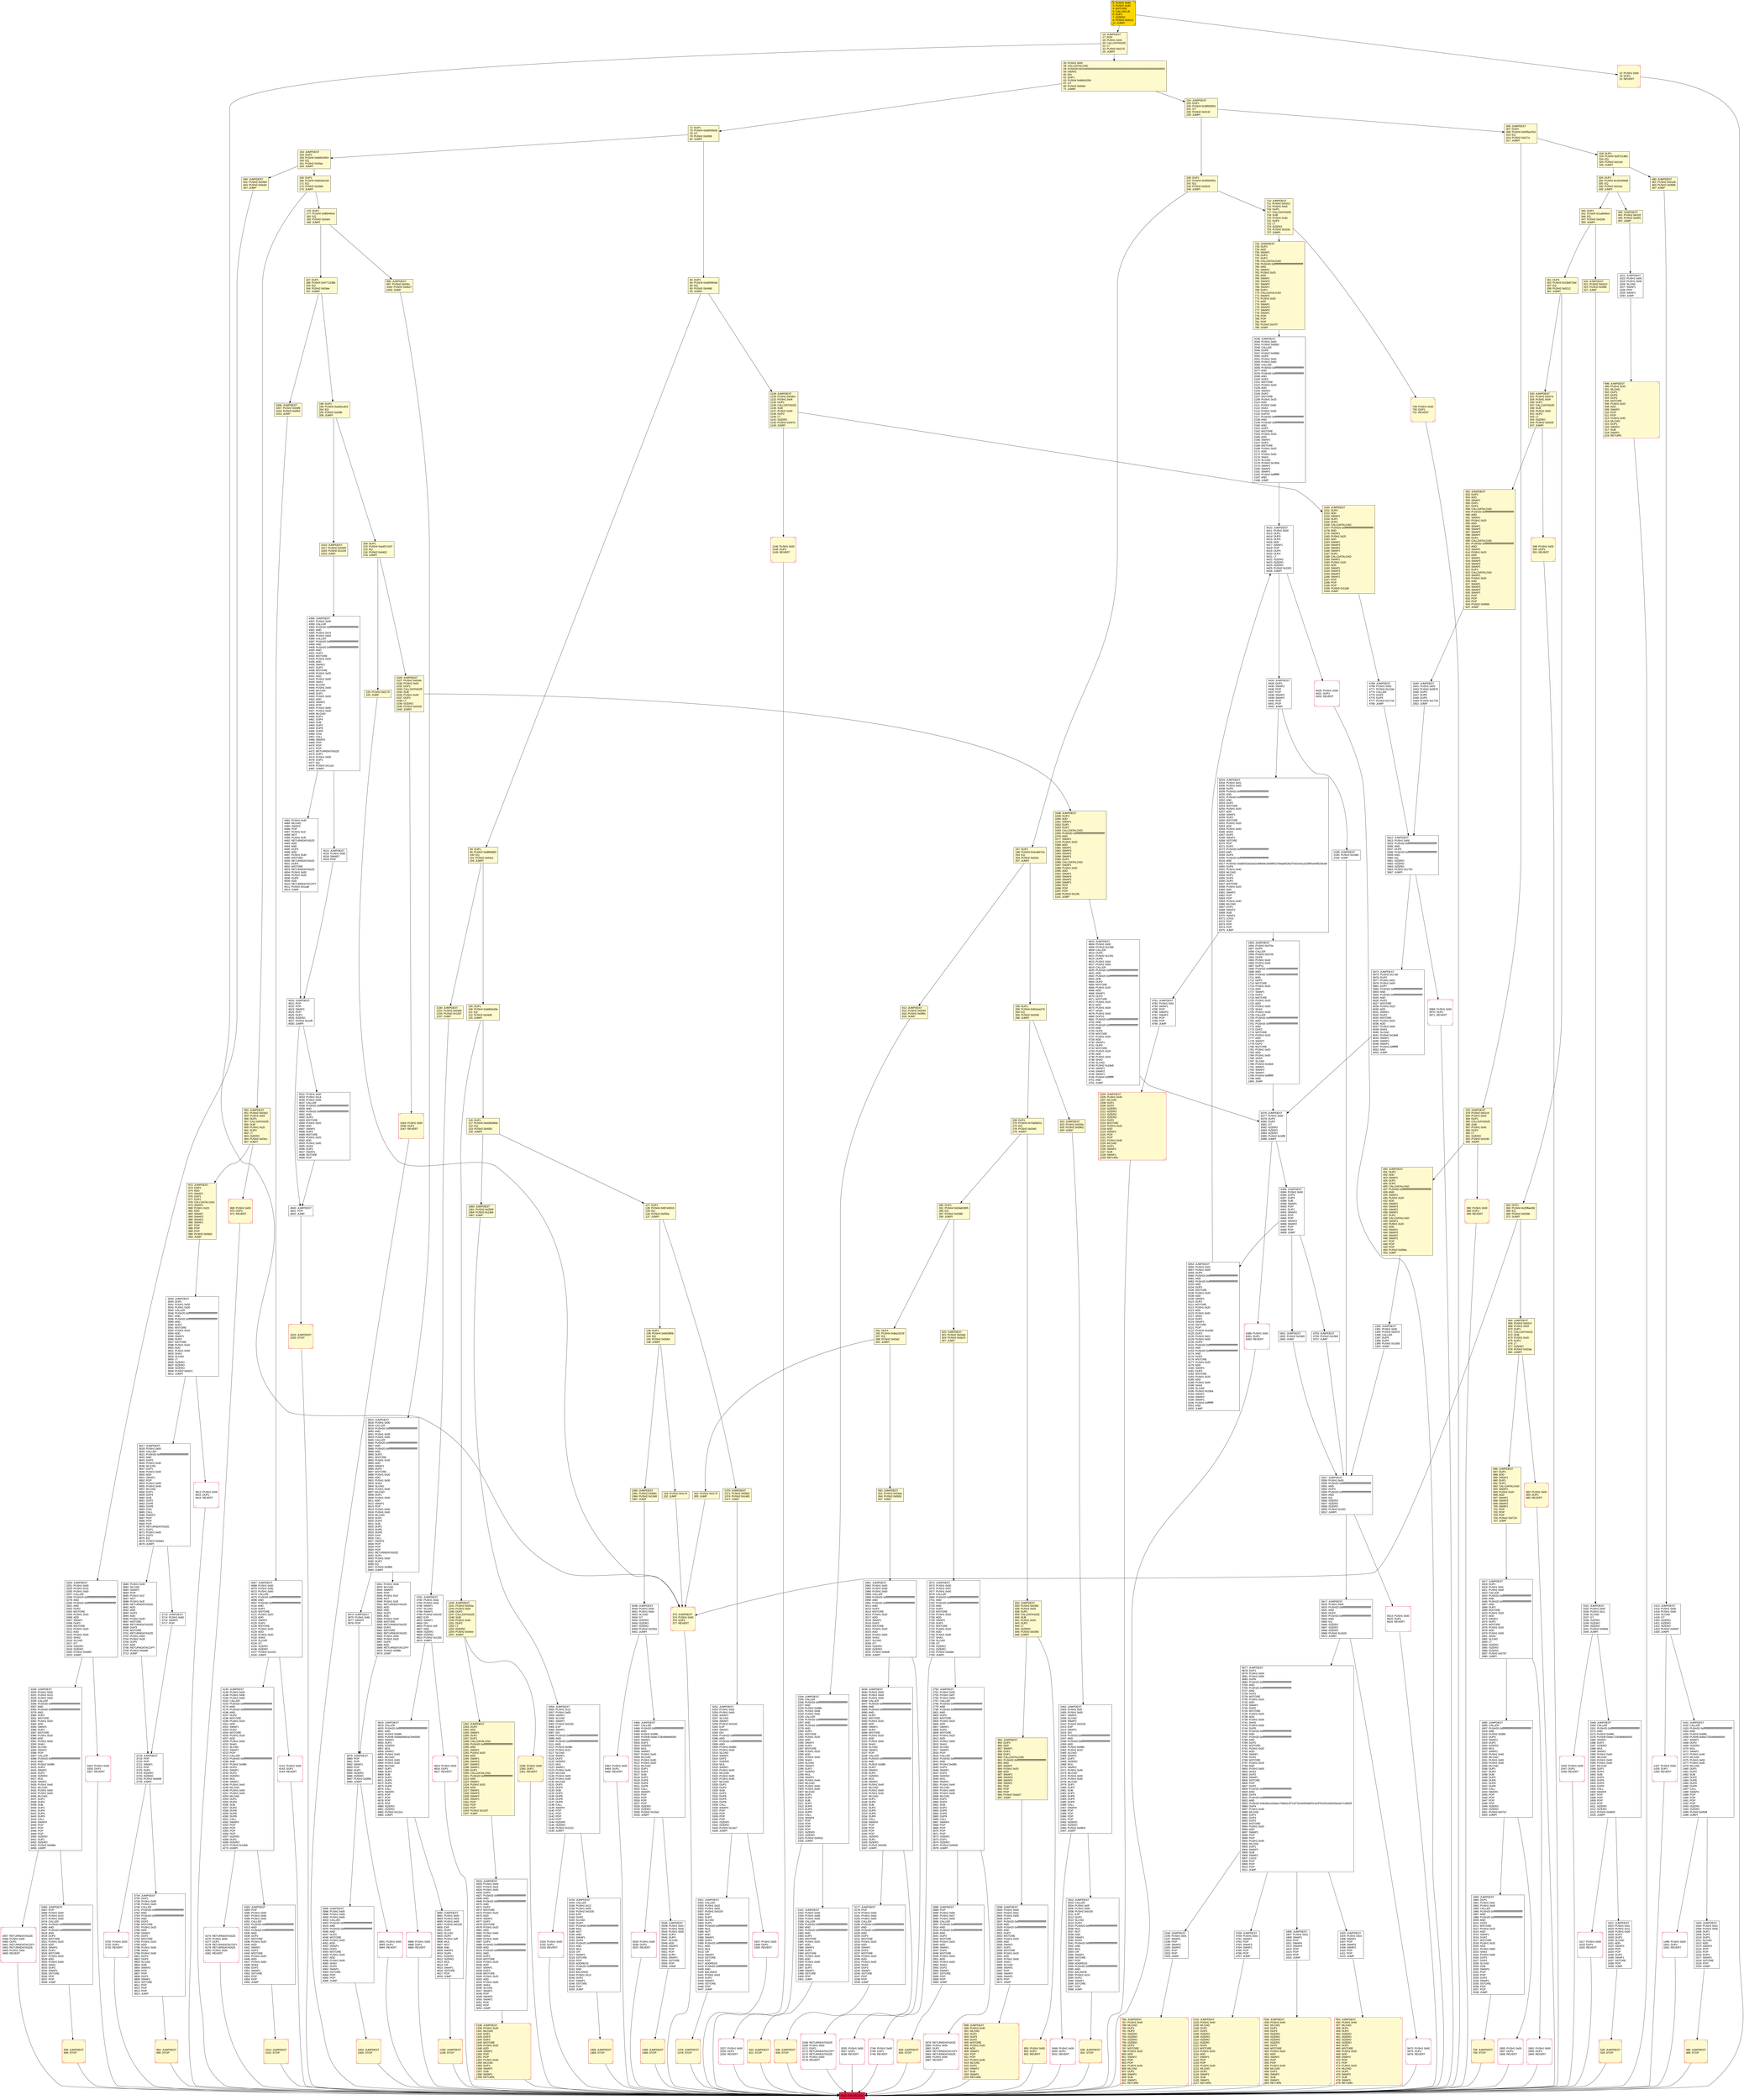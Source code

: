digraph G {
bgcolor=transparent rankdir=UD;
node [shape=box style=filled color=black fillcolor=white fontname=arial fontcolor=black];
138 [label="138: DUP1\l139: PUSH4 0xfef28f0b\l144: EQ\l145: PUSH2 0x0564\l148: JUMPI\l" fillcolor=lemonchiffon ];
1955 [label="1955: PUSH1 0x00\l1957: DUP1\l1958: REVERT\l" shape=Msquare color=crimson ];
3713 [label="3713: JUMPDEST\l3714: PUSH1 0x60\l3716: SWAP2\l3717: POP\l" ];
4603 [label="4603: JUMPDEST\l4604: PUSH1 0x00\l4606: PUSH2 0x1296\l4609: CALLER\l4610: DUP5\l4611: PUSH2 0x1291\l4614: DUP6\l4615: PUSH1 0x04\l4617: PUSH1 0x00\l4619: CALLER\l4620: PUSH20 0xffffffffffffffffffffffffffffffffffffffff\l4641: AND\l4642: PUSH20 0xffffffffffffffffffffffffffffffffffffffff\l4663: AND\l4664: DUP2\l4665: MSTORE\l4666: PUSH1 0x20\l4668: ADD\l4669: SWAP1\l4670: DUP2\l4671: MSTORE\l4672: PUSH1 0x20\l4674: ADD\l4675: PUSH1 0x00\l4677: SHA3\l4678: PUSH1 0x00\l4680: DUP10\l4681: PUSH20 0xffffffffffffffffffffffffffffffffffffffff\l4702: AND\l4703: PUSH20 0xffffffffffffffffffffffffffffffffffffffff\l4724: AND\l4725: DUP2\l4726: MSTORE\l4727: PUSH1 0x20\l4729: ADD\l4730: SWAP1\l4731: DUP2\l4732: MSTORE\l4733: PUSH1 0x20\l4735: ADD\l4736: PUSH1 0x00\l4738: SHA3\l4739: SLOAD\l4740: PUSH2 0x18e8\l4743: SWAP1\l4744: SWAP2\l4745: SWAP1\l4746: PUSH4 0xffffffff\l4751: AND\l4752: JUMP\l" ];
1380 [label="1380: JUMPDEST\l1381: PUSH2 0x056c\l1384: PUSH2 0x1548\l1387: JUMP\l" fillcolor=lemonchiffon ];
4781 [label="4781: JUMPDEST\l4782: PUSH1 0x01\l4784: SWAP1\l4785: POP\l4786: SWAP3\l4787: SWAP2\l4788: POP\l4789: POP\l4790: JUMP\l" ];
920 [label="920: JUMPDEST\l921: PUSH2 0x03a0\l924: PUSH2 0x0a70\l927: JUMP\l" fillcolor=lemonchiffon ];
4818 [label="4818: JUMPDEST\l4819: CALLER\l4820: PUSH20 0xffffffffffffffffffffffffffffffffffffffff\l4841: AND\l4842: PUSH2 0x08fc\l4845: PUSH8 0x0de0b6b3a7640000\l4854: SWAP1\l4855: DUP2\l4856: ISZERO\l4857: MUL\l4858: SWAP1\l4859: PUSH1 0x40\l4861: MLOAD\l4862: PUSH1 0x00\l4864: PUSH1 0x40\l4866: MLOAD\l4867: DUP1\l4868: DUP4\l4869: SUB\l4870: DUP2\l4871: DUP6\l4872: DUP9\l4873: DUP9\l4874: CALL\l4875: SWAP4\l4876: POP\l4877: POP\l4878: POP\l4879: POP\l4880: ISZERO\l4881: ISZERO\l4882: PUSH2 0x131a\l4885: JUMPI\l" ];
258 [label="258: DUP1\l259: PUSH4 0x501ea27d\l264: EQ\l265: PUSH2 0x0336\l268: JUMPI\l" fillcolor=lemonchiffon ];
26 [label="26: PUSH1 0x00\l28: CALLDATALOAD\l29: PUSH29 0x0100000000000000000000000000000000000000000000000000000000\l59: SWAP1\l60: DIV\l61: DUP1\l62: PUSH4 0x8d0c9354\l67: GT\l68: PUSH2 0x00e0\l71: JUMPI\l" fillcolor=lemonchiffon ];
822 [label="822: JUMPDEST\l823: PUSH2 0x033e\l826: PUSH2 0x0962\l829: JUMP\l" fillcolor=lemonchiffon ];
2961 [label="2961: JUMPDEST\l2962: PUSH1 0x00\l2964: PUSH1 0x0d\l2966: PUSH1 0x00\l2968: CALLER\l2969: PUSH20 0xffffffffffffffffffffffffffffffffffffffff\l2990: AND\l2991: PUSH20 0xffffffffffffffffffffffffffffffffffffffff\l3012: AND\l3013: DUP2\l3014: MSTORE\l3015: PUSH1 0x20\l3017: ADD\l3018: SWAP1\l3019: DUP2\l3020: MSTORE\l3021: PUSH1 0x20\l3023: ADD\l3024: PUSH1 0x00\l3026: SHA3\l3027: SLOAD\l3028: GT\l3029: ISZERO\l3030: ISZERO\l3031: PUSH2 0x0bdf\l3034: JUMPI\l" ];
2204 [label="2204: JUMPDEST\l2205: CALLER\l2206: PUSH20 0xffffffffffffffffffffffffffffffffffffffff\l2227: AND\l2228: PUSH2 0x08fc\l2231: PUSH1 0x08\l2233: PUSH1 0x00\l2235: CALLER\l2236: PUSH20 0xffffffffffffffffffffffffffffffffffffffff\l2257: AND\l2258: PUSH20 0xffffffffffffffffffffffffffffffffffffffff\l2279: AND\l2280: DUP2\l2281: MSTORE\l2282: PUSH1 0x20\l2284: ADD\l2285: SWAP1\l2286: DUP2\l2287: MSTORE\l2288: PUSH1 0x20\l2290: ADD\l2291: PUSH1 0x00\l2293: SHA3\l2294: SLOAD\l2295: SWAP1\l2296: DUP2\l2297: ISZERO\l2298: MUL\l2299: SWAP1\l2300: PUSH1 0x40\l2302: MLOAD\l2303: PUSH1 0x00\l2305: PUSH1 0x40\l2307: MLOAD\l2308: DUP1\l2309: DUP4\l2310: SUB\l2311: DUP2\l2312: DUP6\l2313: DUP9\l2314: DUP9\l2315: CALL\l2316: SWAP4\l2317: POP\l2318: POP\l2319: POP\l2320: POP\l2321: ISZERO\l2322: ISZERO\l2323: PUSH2 0x091b\l2326: JUMPI\l" ];
5538 [label="5538: JUMPDEST\l5539: PUSH1 0x01\l5541: PUSH1 0x0e\l5543: PUSH1 0x00\l5545: DUP3\l5546: DUP3\l5547: SLOAD\l5548: ADD\l5549: SWAP3\l5550: POP\l5551: POP\l5552: DUP2\l5553: SWAP1\l5554: SSTORE\l5555: POP\l5556: JUMP\l" ];
5054 [label="5054: JUMPDEST\l5055: PUSH1 0x12\l5057: PUSH1 0x00\l5059: SWAP1\l5060: SLOAD\l5061: SWAP1\l5062: PUSH2 0x0100\l5065: EXP\l5066: SWAP1\l5067: DIV\l5068: PUSH20 0xffffffffffffffffffffffffffffffffffffffff\l5089: AND\l5090: PUSH20 0xffffffffffffffffffffffffffffffffffffffff\l5111: AND\l5112: PUSH2 0x08fc\l5115: PUSH1 0x13\l5117: SLOAD\l5118: SWAP1\l5119: DUP2\l5120: ISZERO\l5121: MUL\l5122: SWAP1\l5123: PUSH1 0x40\l5125: MLOAD\l5126: PUSH1 0x00\l5128: PUSH1 0x40\l5130: MLOAD\l5131: DUP1\l5132: DUP4\l5133: SUB\l5134: DUP2\l5135: DUP6\l5136: DUP9\l5137: DUP9\l5138: CALL\l5139: SWAP4\l5140: POP\l5141: POP\l5142: POP\l5143: POP\l5144: ISZERO\l5145: ISZERO\l5146: PUSH2 0x1422\l5149: JUMPI\l" ];
3617 [label="3617: JUMPDEST\l3618: PUSH1 0x00\l3620: CALLER\l3621: PUSH20 0xffffffffffffffffffffffffffffffffffffffff\l3642: AND\l3643: DUP3\l3644: PUSH1 0x40\l3646: MLOAD\l3647: DUP1\l3648: PUSH1 0x00\l3650: ADD\l3651: SWAP1\l3652: POP\l3653: PUSH1 0x00\l3655: PUSH1 0x40\l3657: MLOAD\l3658: DUP1\l3659: DUP4\l3660: SUB\l3661: DUP2\l3662: DUP6\l3663: DUP8\l3664: GAS\l3665: CALL\l3666: SWAP3\l3667: POP\l3668: POP\l3669: POP\l3670: RETURNDATASIZE\l3671: DUP1\l3672: PUSH1 0x00\l3674: DUP2\l3675: EQ\l3676: PUSH2 0x0e81\l3679: JUMPI\l" ];
2888 [label="2888: JUMPDEST\l2889: POP\l2890: PUSH1 0x00\l2892: PUSH1 0x07\l2894: PUSH1 0x00\l2896: CALLER\l2897: PUSH20 0xffffffffffffffffffffffffffffffffffffffff\l2918: AND\l2919: PUSH20 0xffffffffffffffffffffffffffffffffffffffff\l2940: AND\l2941: DUP2\l2942: MSTORE\l2943: PUSH1 0x20\l2945: ADD\l2946: SWAP1\l2947: DUP2\l2948: MSTORE\l2949: PUSH1 0x20\l2951: ADD\l2952: PUSH1 0x00\l2954: SHA3\l2955: DUP2\l2956: SWAP1\l2957: SSTORE\l2958: POP\l2959: POP\l2960: JUMP\l" ];
948 [label="948: JUMPDEST\l949: STOP\l" fillcolor=lemonchiffon shape=Msquare color=crimson ];
209 [label="209: DUP1\l210: PUSH4 0xa457c2d7\l215: EQ\l216: PUSH2 0x0402\l219: JUMPI\l" fillcolor=lemonchiffon ];
3039 [label="3039: JUMPDEST\l3040: PUSH1 0x00\l3042: PUSH1 0x0d\l3044: PUSH1 0x00\l3046: CALLER\l3047: PUSH20 0xffffffffffffffffffffffffffffffffffffffff\l3068: AND\l3069: PUSH20 0xffffffffffffffffffffffffffffffffffffffff\l3090: AND\l3091: DUP2\l3092: MSTORE\l3093: PUSH1 0x20\l3095: ADD\l3096: SWAP1\l3097: DUP2\l3098: MSTORE\l3099: PUSH1 0x20\l3101: ADD\l3102: PUSH1 0x00\l3104: SHA3\l3105: SLOAD\l3106: SWAP1\l3107: POP\l3108: CALLER\l3109: PUSH20 0xffffffffffffffffffffffffffffffffffffffff\l3130: AND\l3131: PUSH2 0x08fc\l3134: DUP3\l3135: SWAP1\l3136: DUP2\l3137: ISZERO\l3138: MUL\l3139: SWAP1\l3140: PUSH1 0x40\l3142: MLOAD\l3143: PUSH1 0x00\l3145: PUSH1 0x40\l3147: MLOAD\l3148: DUP1\l3149: DUP4\l3150: SUB\l3151: DUP2\l3152: DUP6\l3153: DUP9\l3154: DUP9\l3155: CALL\l3156: SWAP4\l3157: POP\l3158: POP\l3159: POP\l3160: POP\l3161: ISZERO\l3162: DUP1\l3163: ISZERO\l3164: PUSH2 0x0c69\l3167: JUMPI\l" ];
396 [label="396: PUSH1 0x00\l398: DUP1\l399: REVERT\l" fillcolor=lemonchiffon shape=Msquare color=crimson ];
1640 [label="1640: JUMPDEST\l1641: PUSH1 0x00\l1643: PUSH2 0x0675\l1646: DUP5\l1647: DUP5\l1648: DUP5\l1649: PUSH2 0x1718\l1652: JUMP\l" ];
786 [label="786: JUMPDEST\l787: PUSH1 0x40\l789: MLOAD\l790: DUP1\l791: DUP3\l792: ISZERO\l793: ISZERO\l794: ISZERO\l795: ISZERO\l796: DUP2\l797: MSTORE\l798: PUSH1 0x20\l800: ADD\l801: SWAP2\l802: POP\l803: POP\l804: PUSH1 0x40\l806: MLOAD\l807: DUP1\l808: SWAP2\l809: SUB\l810: SWAP1\l811: RETURN\l" fillcolor=lemonchiffon shape=Msquare color=crimson ];
4890 [label="4890: JUMPDEST\l4891: PUSH1 0x00\l4893: PUSH1 0x0a\l4895: PUSH1 0x00\l4897: PUSH2 0x0100\l4900: EXP\l4901: DUP2\l4902: SLOAD\l4903: DUP2\l4904: PUSH1 0xff\l4906: MUL\l4907: NOT\l4908: AND\l4909: SWAP1\l4910: DUP4\l4911: ISZERO\l4912: ISZERO\l4913: MUL\l4914: OR\l4915: SWAP1\l4916: SSTORE\l4917: POP\l4918: JUMP\l" ];
1360 [label="1360: JUMPDEST\l1361: PUSH2 0x0558\l1364: PUSH2 0x13be\l1367: JUMP\l" fillcolor=lemonchiffon ];
898 [label="898: JUMPDEST\l899: PUSH1 0x40\l901: MLOAD\l902: DUP1\l903: DUP3\l904: DUP2\l905: MSTORE\l906: PUSH1 0x20\l908: ADD\l909: SWAP2\l910: POP\l911: POP\l912: PUSH1 0x40\l914: MLOAD\l915: DUP1\l916: SWAP2\l917: SUB\l918: SWAP1\l919: RETURN\l" fillcolor=lemonchiffon shape=Msquare color=crimson ];
1427 [label="1427: PUSH1 0x00\l1429: DUP1\l1430: REVERT\l" shape=Msquare color=crimson ];
928 [label="928: JUMPDEST\l929: STOP\l" fillcolor=lemonchiffon shape=Msquare color=crimson ];
3991 [label="3991: PUSH1 0x00\l3993: DUP1\l3994: REVERT\l" shape=Msquare color=crimson ];
5557 [label="5557: JUMPDEST\l5558: PUSH1 0x00\l5560: PUSH20 0xffffffffffffffffffffffffffffffffffffffff\l5581: AND\l5582: DUP3\l5583: PUSH20 0xffffffffffffffffffffffffffffffffffffffff\l5604: AND\l5605: EQ\l5606: ISZERO\l5607: ISZERO\l5608: ISZERO\l5609: PUSH2 0x15f1\l5612: JUMPI\l" ];
2194 [label="2194: JUMPDEST\l2195: PUSH1 0x01\l2197: SWAP1\l2198: POP\l2199: SWAP3\l2200: SWAP2\l2201: POP\l2202: POP\l2203: JUMP\l" ];
3328 [label="3328: JUMPDEST\l3329: PUSH1 0x00\l3331: PUSH1 0x15\l3333: PUSH1 0x00\l3335: CALLER\l3336: PUSH20 0xffffffffffffffffffffffffffffffffffffffff\l3357: AND\l3358: PUSH20 0xffffffffffffffffffffffffffffffffffffffff\l3379: AND\l3380: DUP2\l3381: MSTORE\l3382: PUSH1 0x20\l3384: ADD\l3385: SWAP1\l3386: DUP2\l3387: MSTORE\l3388: PUSH1 0x20\l3390: ADD\l3391: PUSH1 0x00\l3393: SHA3\l3394: SLOAD\l3395: SWAP1\l3396: POP\l3397: CALLER\l3398: PUSH20 0xffffffffffffffffffffffffffffffffffffffff\l3419: AND\l3420: PUSH2 0x08fc\l3423: DUP3\l3424: SWAP1\l3425: DUP2\l3426: ISZERO\l3427: MUL\l3428: SWAP1\l3429: PUSH1 0x40\l3431: MLOAD\l3432: PUSH1 0x00\l3434: PUSH1 0x40\l3436: MLOAD\l3437: DUP1\l3438: DUP4\l3439: SUB\l3440: DUP2\l3441: DUP6\l3442: DUP9\l3443: DUP9\l3444: CALL\l3445: SWAP4\l3446: POP\l3447: POP\l3448: POP\l3449: POP\l3450: ISZERO\l3451: DUP1\l3452: ISZERO\l3453: PUSH2 0x0d8a\l3456: JUMPI\l" ];
3979 [label="3979: JUMPDEST\l3980: POP\l3981: POP\l3982: SWAP1\l3983: POP\l3984: DUP1\l3985: ISZERO\l3986: ISZERO\l3987: PUSH2 0x0f9b\l3990: JUMPI\l" ];
4758 [label="4758: JUMPDEST\l4759: PUSH1 0x01\l4761: SWAP1\l4762: POP\l4763: SWAP3\l4764: SWAP2\l4765: POP\l4766: POP\l4767: JUMP\l" ];
938 [label="938: JUMPDEST\l939: STOP\l" fillcolor=lemonchiffon shape=Msquare color=crimson ];
5534 [label="5534: PUSH1 0x00\l5536: DUP1\l5537: REVERT\l" shape=Msquare color=crimson ];
329 [label="329: DUP1\l330: PUSH4 0x18160ddd\l335: EQ\l336: PUSH2 0x01ea\l339: JUMPI\l" fillcolor=lemonchiffon ];
498 [label="498: JUMPDEST\l499: PUSH1 0x40\l501: MLOAD\l502: DUP1\l503: DUP3\l504: DUP2\l505: MSTORE\l506: PUSH1 0x20\l508: ADD\l509: SWAP2\l510: POP\l511: POP\l512: PUSH1 0x40\l514: MLOAD\l515: DUP1\l516: SWAP2\l517: SUB\l518: SWAP1\l519: RETURN\l" fillcolor=lemonchiffon shape=Msquare color=crimson ];
318 [label="318: DUP1\l319: PUSH4 0x0f7219b0\l324: EQ\l325: PUSH2 0x01e0\l328: JUMPI\l" fillcolor=lemonchiffon ];
6410 [label="6410: JUMPDEST\l6411: PUSH1 0x00\l6413: DUP1\l6414: DUP3\l6415: DUP5\l6416: ADD\l6417: SWAP1\l6418: POP\l6419: DUP4\l6420: DUP2\l6421: LT\l6422: ISZERO\l6423: ISZERO\l6424: ISZERO\l6425: PUSH2 0x1921\l6428: JUMPI\l" ];
5613 [label="5613: PUSH1 0x00\l5615: DUP1\l5616: REVERT\l" shape=Msquare color=crimson ];
6433 [label="6433: JUMPDEST\l6434: DUP1\l6435: SWAP2\l6436: POP\l6437: POP\l6438: SWAP3\l6439: SWAP2\l6440: POP\l6441: POP\l6442: JUMP\l" ];
6376 [label="6376: JUMPDEST\l6377: PUSH1 0x00\l6379: DUP3\l6380: DUP3\l6381: GT\l6382: ISZERO\l6383: ISZERO\l6384: ISZERO\l6385: PUSH2 0x18f9\l6388: JUMPI\l" ];
1150 [label="1150: JUMPDEST\l1151: DUP2\l1152: ADD\l1153: SWAP1\l1154: DUP1\l1155: DUP1\l1156: CALLDATALOAD\l1157: PUSH20 0xffffffffffffffffffffffffffffffffffffffff\l1178: AND\l1179: SWAP1\l1180: PUSH1 0x20\l1182: ADD\l1183: SWAP1\l1184: SWAP3\l1185: SWAP2\l1186: SWAP1\l1187: DUP1\l1188: CALLDATALOAD\l1189: SWAP1\l1190: PUSH1 0x20\l1192: ADD\l1193: SWAP1\l1194: SWAP3\l1195: SWAP2\l1196: SWAP1\l1197: POP\l1198: POP\l1199: POP\l1200: PUSH2 0x12a0\l1203: JUMP\l" fillcolor=lemonchiffon ];
306 [label="306: JUMPDEST\l307: DUP1\l308: PUSH4 0x095ea7b3\l313: EQ\l314: PUSH2 0x017a\l317: JUMPI\l" fillcolor=lemonchiffon ];
1014 [label="1014: JUMPDEST\l1015: STOP\l" fillcolor=lemonchiffon shape=Msquare color=crimson ];
2498 [label="2498: PUSH1 0x00\l2500: DUP1\l2501: REVERT\l" shape=Msquare color=crimson ];
5466 [label="5466: JUMPDEST\l5467: CALLER\l5468: PUSH20 0xffffffffffffffffffffffffffffffffffffffff\l5489: AND\l5490: PUSH2 0x08fc\l5493: PUSH8 0x8ac7230489e80000\l5502: SWAP1\l5503: DUP2\l5504: ISZERO\l5505: MUL\l5506: SWAP1\l5507: PUSH1 0x40\l5509: MLOAD\l5510: PUSH1 0x00\l5512: PUSH1 0x40\l5514: MLOAD\l5515: DUP1\l5516: DUP4\l5517: SUB\l5518: DUP2\l5519: DUP6\l5520: DUP9\l5521: DUP9\l5522: CALL\l5523: SWAP4\l5524: POP\l5525: POP\l5526: POP\l5527: POP\l5528: ISZERO\l5529: ISZERO\l5530: PUSH2 0x15a2\l5533: JUMPI\l" ];
968 [label="968: PUSH1 0x00\l970: DUP1\l971: REVERT\l" fillcolor=lemonchiffon shape=Msquare color=crimson ];
2672 [label="2672: JUMPDEST\l2673: PUSH1 0x00\l2675: PUSH1 0x07\l2677: PUSH1 0x00\l2679: CALLER\l2680: PUSH20 0xffffffffffffffffffffffffffffffffffffffff\l2701: AND\l2702: PUSH20 0xffffffffffffffffffffffffffffffffffffffff\l2723: AND\l2724: DUP2\l2725: MSTORE\l2726: PUSH1 0x20\l2728: ADD\l2729: SWAP1\l2730: DUP2\l2731: MSTORE\l2732: PUSH1 0x20\l2734: ADD\l2735: PUSH1 0x00\l2737: SHA3\l2738: SLOAD\l2739: GT\l2740: ISZERO\l2741: ISZERO\l2742: PUSH2 0x0abe\l2745: JUMPI\l" ];
83 [label="83: DUP1\l84: PUSH4 0xa9059cbb\l89: EQ\l90: PUSH2 0x0468\l93: JUMPI\l" fillcolor=lemonchiffon ];
3734 [label="3734: JUMPDEST\l3735: DUP2\l3736: PUSH1 0x05\l3738: PUSH1 0x00\l3740: CALLER\l3741: PUSH20 0xffffffffffffffffffffffffffffffffffffffff\l3762: AND\l3763: PUSH20 0xffffffffffffffffffffffffffffffffffffffff\l3784: AND\l3785: DUP2\l3786: MSTORE\l3787: PUSH1 0x20\l3789: ADD\l3790: SWAP1\l3791: DUP2\l3792: MSTORE\l3793: PUSH1 0x20\l3795: ADD\l3796: PUSH1 0x00\l3798: SHA3\l3799: PUSH1 0x00\l3801: DUP3\l3802: DUP3\l3803: SLOAD\l3804: SUB\l3805: SWAP3\l3806: POP\l3807: POP\l3808: DUP2\l3809: SWAP1\l3810: SSTORE\l3811: POP\l3812: POP\l3813: POP\l3814: JUMP\l" ];
1817 [label="1817: JUMPDEST\l1818: DUP1\l1819: PUSH1 0x0c\l1821: PUSH1 0x00\l1823: CALLER\l1824: PUSH20 0xffffffffffffffffffffffffffffffffffffffff\l1845: AND\l1846: PUSH20 0xffffffffffffffffffffffffffffffffffffffff\l1867: AND\l1868: DUP2\l1869: MSTORE\l1870: PUSH1 0x20\l1872: ADD\l1873: SWAP1\l1874: DUP2\l1875: MSTORE\l1876: PUSH1 0x20\l1878: ADD\l1879: PUSH1 0x00\l1881: SHA3\l1882: SLOAD\l1883: LT\l1884: ISZERO\l1885: ISZERO\l1886: ISZERO\l1887: PUSH2 0x0767\l1890: JUMPI\l" ];
994 [label="994: JUMPDEST\l995: STOP\l" fillcolor=lemonchiffon shape=Msquare color=crimson ];
1004 [label="1004: JUMPDEST\l1005: STOP\l" fillcolor=lemonchiffon shape=Msquare color=crimson ];
1499 [label="1499: PUSH1 0x00\l1501: DUP1\l1502: REVERT\l" shape=Msquare color=crimson ];
3035 [label="3035: PUSH1 0x00\l3037: DUP1\l3038: REVERT\l" shape=Msquare color=crimson ];
3718 [label="3718: JUMPDEST\l3719: POP\l3720: POP\l3721: SWAP1\l3722: POP\l3723: DUP1\l3724: ISZERO\l3725: ISZERO\l3726: PUSH2 0x0e96\l3729: JUMPI\l" ];
3168 [label="3168: RETURNDATASIZE\l3169: PUSH1 0x00\l3171: DUP1\l3172: RETURNDATACOPY\l3173: RETURNDATASIZE\l3174: PUSH1 0x00\l3176: REVERT\l" shape=Msquare color=crimson ];
488 [label="488: JUMPDEST\l489: STOP\l" fillcolor=lemonchiffon shape=Msquare color=crimson ];
854 [label="854: JUMPDEST\l855: DUP2\l856: ADD\l857: SWAP1\l858: DUP1\l859: DUP1\l860: CALLDATALOAD\l861: PUSH20 0xffffffffffffffffffffffffffffffffffffffff\l882: AND\l883: SWAP1\l884: PUSH1 0x20\l886: ADD\l887: SWAP1\l888: SWAP3\l889: SWAP2\l890: SWAP1\l891: POP\l892: POP\l893: POP\l894: PUSH2 0x0a27\l897: JUMP\l" fillcolor=lemonchiffon ];
6203 [label="6203: JUMPDEST\l6204: PUSH1 0x01\l6206: PUSH1 0x00\l6208: DUP5\l6209: PUSH20 0xffffffffffffffffffffffffffffffffffffffff\l6230: AND\l6231: PUSH20 0xffffffffffffffffffffffffffffffffffffffff\l6252: AND\l6253: DUP2\l6254: MSTORE\l6255: PUSH1 0x20\l6257: ADD\l6258: SWAP1\l6259: DUP2\l6260: MSTORE\l6261: PUSH1 0x20\l6263: ADD\l6264: PUSH1 0x00\l6266: SHA3\l6267: DUP2\l6268: SWAP1\l6269: SSTORE\l6270: POP\l6271: DUP2\l6272: PUSH20 0xffffffffffffffffffffffffffffffffffffffff\l6293: AND\l6294: DUP4\l6295: PUSH20 0xffffffffffffffffffffffffffffffffffffffff\l6316: AND\l6317: PUSH32 0xddf252ad1be2c89b69c2b068fc378daa952ba7f163c4a11628f55a4df523b3ef\l6350: DUP4\l6351: PUSH1 0x40\l6353: MLOAD\l6354: DUP1\l6355: DUP3\l6356: DUP2\l6357: MSTORE\l6358: PUSH1 0x20\l6360: ADD\l6361: SWAP2\l6362: POP\l6363: POP\l6364: PUSH1 0x40\l6366: MLOAD\l6367: DUP1\l6368: SWAP2\l6369: SUB\l6370: SWAP1\l6371: LOG3\l6372: POP\l6373: POP\l6374: POP\l6375: JUMP\l" ];
280 [label="280: DUP1\l281: PUSH4 0x83a62805\l286: EQ\l287: PUSH2 0x0398\l290: JUMPI\l" fillcolor=lemonchiffon ];
4283 [label="4283: JUMPDEST\l4284: POP\l4285: PUSH1 0x00\l4287: PUSH1 0x0b\l4289: PUSH1 0x00\l4291: CALLER\l4292: PUSH20 0xffffffffffffffffffffffffffffffffffffffff\l4313: AND\l4314: PUSH20 0xffffffffffffffffffffffffffffffffffffffff\l4335: AND\l4336: DUP2\l4337: MSTORE\l4338: PUSH1 0x20\l4340: ADD\l4341: SWAP1\l4342: DUP2\l4343: MSTORE\l4344: PUSH1 0x20\l4346: ADD\l4347: PUSH1 0x00\l4349: SHA3\l4350: DUP2\l4351: SWAP1\l4352: SSTORE\l4353: POP\l4354: POP\l4355: JUMP\l" ];
1338 [label="1338: JUMPDEST\l1339: PUSH1 0x40\l1341: MLOAD\l1342: DUP1\l1343: DUP3\l1344: DUP2\l1345: MSTORE\l1346: PUSH1 0x20\l1348: ADD\l1349: SWAP2\l1350: POP\l1351: POP\l1352: PUSH1 0x40\l1354: MLOAD\l1355: DUP1\l1356: SWAP2\l1357: SUB\l1358: SWAP1\l1359: RETURN\l" fillcolor=lemonchiffon shape=Msquare color=crimson ];
302 [label="302: PUSH2 0x0175\l305: JUMP\l" fillcolor=lemonchiffon ];
378 [label="378: JUMPDEST\l379: PUSH2 0x01c6\l382: PUSH1 0x04\l384: DUP1\l385: CALLDATASIZE\l386: SUB\l387: PUSH1 0x40\l389: DUP2\l390: LT\l391: ISZERO\l392: PUSH2 0x0190\l395: JUMPI\l" fillcolor=lemonchiffon ];
187 [label="187: DUP1\l188: PUSH4 0x9771238b\l193: EQ\l194: PUSH2 0x03ee\l197: JUMPI\l" fillcolor=lemonchiffon ];
176 [label="176: DUP1\l177: PUSH4 0x8f94454c\l182: EQ\l183: PUSH2 0x03e4\l186: JUMPI\l" fillcolor=lemonchiffon ];
16 [label="16: JUMPDEST\l17: POP\l18: PUSH1 0x04\l20: CALLDATASIZE\l21: LT\l22: PUSH2 0x0175\l25: JUMPI\l" fillcolor=lemonchiffon ];
996 [label="996: JUMPDEST\l997: PUSH2 0x03ec\l1000: PUSH2 0x0ee7\l1003: JUMP\l" fillcolor=lemonchiffon ];
1390 [label="1390: JUMPDEST\l1391: PUSH1 0x00\l1393: PUSH2 0x057b\l1396: CALLER\l1397: DUP5\l1398: DUP5\l1399: PUSH2 0x15b5\l1402: JUMP\l" ];
5251 [label="5251: JUMPDEST\l5252: PUSH1 0x02\l5254: PUSH1 0x00\l5256: SWAP1\l5257: SLOAD\l5258: SWAP1\l5259: PUSH2 0x0100\l5262: EXP\l5263: SWAP1\l5264: DIV\l5265: PUSH20 0xffffffffffffffffffffffffffffffffffffffff\l5286: AND\l5287: PUSH20 0xffffffffffffffffffffffffffffffffffffffff\l5308: AND\l5309: PUSH2 0x08fc\l5312: PUSH1 0x03\l5314: SLOAD\l5315: SWAP1\l5316: DUP2\l5317: ISZERO\l5318: MUL\l5319: SWAP1\l5320: PUSH1 0x40\l5322: MLOAD\l5323: PUSH1 0x00\l5325: PUSH1 0x40\l5327: MLOAD\l5328: DUP1\l5329: DUP4\l5330: SUB\l5331: DUP2\l5332: DUP6\l5333: DUP9\l5334: DUP9\l5335: CALL\l5336: SWAP4\l5337: POP\l5338: POP\l5339: POP\l5340: POP\l5341: ISZERO\l5342: ISZERO\l5343: PUSH2 0x14e7\l5346: JUMPI\l" ];
820 [label="820: JUMPDEST\l821: STOP\l" fillcolor=lemonchiffon shape=Msquare color=crimson ];
3250 [label="3250: JUMPDEST\l3251: PUSH1 0x00\l3253: PUSH1 0x15\l3255: PUSH1 0x00\l3257: CALLER\l3258: PUSH20 0xffffffffffffffffffffffffffffffffffffffff\l3279: AND\l3280: PUSH20 0xffffffffffffffffffffffffffffffffffffffff\l3301: AND\l3302: DUP2\l3303: MSTORE\l3304: PUSH1 0x20\l3306: ADD\l3307: SWAP1\l3308: DUP2\l3309: MSTORE\l3310: PUSH1 0x20\l3312: ADD\l3313: PUSH1 0x00\l3315: SHA3\l3316: SLOAD\l3317: GT\l3318: ISZERO\l3319: ISZERO\l3320: PUSH2 0x0d00\l3323: JUMPI\l" ];
1026 [label="1026: JUMPDEST\l1027: PUSH2 0x044e\l1030: PUSH1 0x04\l1032: DUP1\l1033: CALLDATASIZE\l1034: SUB\l1035: PUSH1 0x40\l1037: DUP2\l1038: LT\l1039: ISZERO\l1040: PUSH2 0x0418\l1043: JUMPI\l" fillcolor=lemonchiffon ];
1549 [label="1549: JUMPDEST\l1550: CALLER\l1551: PUSH20 0xffffffffffffffffffffffffffffffffffffffff\l1572: AND\l1573: PUSH2 0x08fc\l1576: PUSH8 0x8ac7230489e80000\l1585: SWAP1\l1586: DUP2\l1587: ISZERO\l1588: MUL\l1589: SWAP1\l1590: PUSH1 0x40\l1592: MLOAD\l1593: PUSH1 0x00\l1595: PUSH1 0x40\l1597: MLOAD\l1598: DUP1\l1599: DUP4\l1600: SUB\l1601: DUP2\l1602: DUP6\l1603: DUP9\l1604: DUP9\l1605: CALL\l1606: SWAP4\l1607: POP\l1608: POP\l1609: POP\l1610: POP\l1611: ISZERO\l1612: ISZERO\l1613: PUSH2 0x0655\l1616: JUMPI\l" ];
4274 [label="4274: RETURNDATASIZE\l4275: PUSH1 0x00\l4277: DUP1\l4278: RETURNDATACOPY\l4279: RETURNDATASIZE\l4280: PUSH1 0x00\l4282: REVERT\l" shape=Msquare color=crimson ];
830 [label="830: JUMPDEST\l831: STOP\l" fillcolor=lemonchiffon shape=Msquare color=crimson ];
5912 [label="5912: JUMPDEST\l5913: PUSH1 0x00\l5915: PUSH20 0xffffffffffffffffffffffffffffffffffffffff\l5936: AND\l5937: DUP3\l5938: PUSH20 0xffffffffffffffffffffffffffffffffffffffff\l5959: AND\l5960: EQ\l5961: ISZERO\l5962: ISZERO\l5963: ISZERO\l5964: PUSH2 0x1754\l5967: JUMPI\l" ];
1521 [label="1521: JUMPDEST\l1522: PUSH1 0x00\l1524: PUSH1 0x06\l1526: SLOAD\l1527: SWAP1\l1528: POP\l1529: SWAP1\l1530: JUMP\l" ];
2327 [label="2327: PUSH1 0x00\l2329: DUP1\l2330: REVERT\l" shape=Msquare color=crimson ];
4886 [label="4886: PUSH1 0x00\l4888: DUP1\l4889: REVERT\l" shape=Msquare color=crimson ];
291 [label="291: DUP1\l292: PUSH4 0x8ac2015f\l297: EQ\l298: PUSH2 0x03a2\l301: JUMPI\l" fillcolor=lemonchiffon ];
490 [label="490: JUMPDEST\l491: PUSH2 0x01f2\l494: PUSH2 0x05f1\l497: JUMP\l" fillcolor=lemonchiffon ];
6429 [label="6429: PUSH1 0x00\l6431: DUP1\l6432: REVERT\l" shape=Msquare color=crimson ];
5154 [label="5154: JUMPDEST\l5155: CALLER\l5156: PUSH1 0x12\l5158: PUSH1 0x00\l5160: PUSH2 0x0100\l5163: EXP\l5164: DUP2\l5165: SLOAD\l5166: DUP2\l5167: PUSH20 0xffffffffffffffffffffffffffffffffffffffff\l5188: MUL\l5189: NOT\l5190: AND\l5191: SWAP1\l5192: DUP4\l5193: PUSH20 0xffffffffffffffffffffffffffffffffffffffff\l5214: AND\l5215: MUL\l5216: OR\l5217: SWAP1\l5218: SSTORE\l5219: POP\l5220: ADDRESS\l5221: PUSH20 0xffffffffffffffffffffffffffffffffffffffff\l5242: AND\l5243: BALANCE\l5244: PUSH1 0x13\l5246: DUP2\l5247: SWAP1\l5248: SSTORE\l5249: POP\l5250: JUMP\l" ];
1891 [label="1891: PUSH1 0x00\l1893: DUP1\l1894: REVERT\l" shape=Msquare color=crimson ];
5972 [label="5972: JUMPDEST\l5973: PUSH2 0x17a6\l5976: DUP2\l5977: PUSH1 0x01\l5979: PUSH1 0x00\l5981: DUP7\l5982: PUSH20 0xffffffffffffffffffffffffffffffffffffffff\l6003: AND\l6004: PUSH20 0xffffffffffffffffffffffffffffffffffffffff\l6025: AND\l6026: DUP2\l6027: MSTORE\l6028: PUSH1 0x20\l6030: ADD\l6031: SWAP1\l6032: DUP2\l6033: MSTORE\l6034: PUSH1 0x20\l6036: ADD\l6037: PUSH1 0x00\l6039: SHA3\l6040: SLOAD\l6041: PUSH2 0x18e8\l6044: SWAP1\l6045: SWAP2\l6046: SWAP1\l6047: PUSH4 0xffffffff\l6052: AND\l6053: JUMP\l" ];
1801 [label="1801: JUMPDEST\l1802: PUSH2 0x15b5\l1805: JUMP\l" ];
4067 [label="4067: JUMPDEST\l4068: PUSH1 0x00\l4070: PUSH1 0x0b\l4072: PUSH1 0x00\l4074: CALLER\l4075: PUSH20 0xffffffffffffffffffffffffffffffffffffffff\l4096: AND\l4097: PUSH20 0xffffffffffffffffffffffffffffffffffffffff\l4118: AND\l4119: DUP2\l4120: MSTORE\l4121: PUSH1 0x20\l4123: ADD\l4124: SWAP1\l4125: DUP2\l4126: MSTORE\l4127: PUSH1 0x20\l4129: ADD\l4130: PUSH1 0x00\l4132: SHA3\l4133: SLOAD\l4134: GT\l4135: ISZERO\l4136: ISZERO\l4137: PUSH2 0x1031\l4140: JUMPI\l" ];
1368 [label="1368: JUMPDEST\l1369: STOP\l" fillcolor=lemonchiffon shape=Msquare color=crimson ];
105 [label="105: DUP1\l106: PUSH4 0xdd62ed3e\l111: EQ\l112: PUSH2 0x04d8\l115: JUMPI\l" fillcolor=lemonchiffon ];
940 [label="940: JUMPDEST\l941: PUSH2 0x03b4\l944: PUSH2 0x0cb2\l947: JUMP\l" fillcolor=lemonchiffon ];
5677 [label="5677: JUMPDEST\l5678: DUP1\l5679: PUSH1 0x04\l5681: PUSH1 0x00\l5683: DUP6\l5684: PUSH20 0xffffffffffffffffffffffffffffffffffffffff\l5705: AND\l5706: PUSH20 0xffffffffffffffffffffffffffffffffffffffff\l5727: AND\l5728: DUP2\l5729: MSTORE\l5730: PUSH1 0x20\l5732: ADD\l5733: SWAP1\l5734: DUP2\l5735: MSTORE\l5736: PUSH1 0x20\l5738: ADD\l5739: PUSH1 0x00\l5741: SHA3\l5742: PUSH1 0x00\l5744: DUP5\l5745: PUSH20 0xffffffffffffffffffffffffffffffffffffffff\l5766: AND\l5767: PUSH20 0xffffffffffffffffffffffffffffffffffffffff\l5788: AND\l5789: DUP2\l5790: MSTORE\l5791: PUSH1 0x20\l5793: ADD\l5794: SWAP1\l5795: DUP2\l5796: MSTORE\l5797: PUSH1 0x20\l5799: ADD\l5800: PUSH1 0x00\l5802: SHA3\l5803: DUP2\l5804: SWAP1\l5805: SSTORE\l5806: POP\l5807: DUP2\l5808: PUSH20 0xffffffffffffffffffffffffffffffffffffffff\l5829: AND\l5830: DUP4\l5831: PUSH20 0xffffffffffffffffffffffffffffffffffffffff\l5852: AND\l5853: PUSH32 0x8c5be1e5ebec7d5bd14f71427d1e84f3dd0314c0f7b2291e5b200ac8c7c3b925\l5886: DUP4\l5887: PUSH1 0x40\l5889: MLOAD\l5890: DUP1\l5891: DUP3\l5892: DUP2\l5893: MSTORE\l5894: PUSH1 0x20\l5896: ADD\l5897: SWAP2\l5898: POP\l5899: POP\l5900: PUSH1 0x40\l5902: MLOAD\l5903: DUP1\l5904: SWAP2\l5905: SUB\l5906: SWAP1\l5907: LOG3\l5908: POP\l5909: POP\l5910: POP\l5911: JUMP\l" ];
686 [label="686: JUMPDEST\l687: DUP2\l688: ADD\l689: SWAP1\l690: DUP1\l691: DUP1\l692: CALLDATALOAD\l693: SWAP1\l694: PUSH1 0x20\l696: ADD\l697: SWAP1\l698: SWAP3\l699: SWAP2\l700: SWAP1\l701: POP\l702: POP\l703: POP\l704: PUSH2 0x0719\l707: JUMP\l" fillcolor=lemonchiffon ];
3941 [label="3941: PUSH1 0x40\l3943: MLOAD\l3944: SWAP2\l3945: POP\l3946: PUSH1 0x1f\l3948: NOT\l3949: PUSH1 0x3f\l3951: RETURNDATASIZE\l3952: ADD\l3953: AND\l3954: DUP3\l3955: ADD\l3956: PUSH1 0x40\l3958: MSTORE\l3959: RETURNDATASIZE\l3960: DUP3\l3961: MSTORE\l3962: RETURNDATASIZE\l3963: PUSH1 0x00\l3965: PUSH1 0x20\l3967: DUP5\l3968: ADD\l3969: RETURNDATACOPY\l3970: PUSH2 0x0f8b\l3973: JUMP\l" ];
4600 [label="4600: JUMPDEST\l4601: POP\l4602: JUMP\l" ];
4482 [label="4482: PUSH1 0x40\l4484: MLOAD\l4485: SWAP2\l4486: POP\l4487: PUSH1 0x1f\l4489: NOT\l4490: PUSH1 0x3f\l4492: RETURNDATASIZE\l4493: ADD\l4494: AND\l4495: DUP3\l4496: ADD\l4497: PUSH1 0x40\l4499: MSTORE\l4500: RETURNDATASIZE\l4501: DUP3\l4502: MSTORE\l4503: RETURNDATASIZE\l4504: PUSH1 0x00\l4506: PUSH1 0x20\l4508: DUP5\l4509: ADD\l4510: RETURNDATACOPY\l4511: PUSH2 0x11a8\l4514: JUMP\l" ];
94 [label="94: DUP1\l95: PUSH4 0xd8fa982f\l100: EQ\l101: PUSH2 0x04ce\l104: JUMPI\l" fillcolor=lemonchiffon ];
362 [label="362: DUP1\l363: PUSH4 0x25fbee58\l368: EQ\l369: PUSH2 0x0298\l372: JUMPI\l" fillcolor=lemonchiffon ];
198 [label="198: DUP1\l199: PUSH4 0xa2bcc8c5\l204: EQ\l205: PUSH2 0x03f8\l208: JUMPI\l" fillcolor=lemonchiffon ];
236 [label="236: DUP1\l237: PUSH4 0x39509351\l242: EQ\l243: PUSH2 0x02c6\l246: JUMPI\l" fillcolor=lemonchiffon ];
400 [label="400: JUMPDEST\l401: DUP2\l402: ADD\l403: SWAP1\l404: DUP1\l405: DUP1\l406: CALLDATALOAD\l407: PUSH20 0xffffffffffffffffffffffffffffffffffffffff\l428: AND\l429: SWAP1\l430: PUSH1 0x20\l432: ADD\l433: SWAP1\l434: SWAP3\l435: SWAP2\l436: SWAP1\l437: DUP1\l438: CALLDATALOAD\l439: SWAP1\l440: PUSH1 0x20\l442: ADD\l443: SWAP1\l444: SWAP3\l445: SWAP2\l446: SWAP1\l447: POP\l448: POP\l449: POP\l450: PUSH2 0x056e\l453: JUMP\l" fillcolor=lemonchiffon ];
5968 [label="5968: PUSH1 0x00\l5970: DUP1\l5971: REVERT\l" shape=Msquare color=crimson ];
850 [label="850: PUSH1 0x00\l852: DUP1\l853: REVERT\l" fillcolor=lemonchiffon shape=Msquare color=crimson ];
247 [label="247: DUP1\l248: PUSH4 0x4ca6972a\l253: EQ\l254: PUSH2 0x032c\l257: JUMPI\l" fillcolor=lemonchiffon ];
1378 [label="1378: JUMPDEST\l1379: STOP\l" fillcolor=lemonchiffon shape=Msquare color=crimson ];
1240 [label="1240: JUMPDEST\l1241: PUSH2 0x053a\l1244: PUSH1 0x04\l1246: DUP1\l1247: CALLDATASIZE\l1248: SUB\l1249: PUSH1 0x40\l1251: DUP2\l1252: LT\l1253: ISZERO\l1254: PUSH2 0x04ee\l1257: JUMPI\l" fillcolor=lemonchiffon ];
5462 [label="5462: PUSH1 0x00\l5464: DUP1\l5465: REVERT\l" shape=Msquare color=crimson ];
1388 [label="1388: JUMPDEST\l1389: STOP\l" fillcolor=lemonchiffon shape=Msquare color=crimson ];
454 [label="454: JUMPDEST\l455: PUSH1 0x40\l457: MLOAD\l458: DUP1\l459: DUP3\l460: ISZERO\l461: ISZERO\l462: ISZERO\l463: ISZERO\l464: DUP2\l465: MSTORE\l466: PUSH1 0x20\l468: ADD\l469: SWAP2\l470: POP\l471: POP\l472: PUSH1 0x40\l474: MLOAD\l475: DUP1\l476: SWAP2\l477: SUB\l478: SWAP1\l479: RETURN\l" fillcolor=lemonchiffon shape=Msquare color=crimson ];
3995 [label="3995: JUMPDEST\l3996: PUSH1 0x00\l3998: PUSH1 0x09\l4000: PUSH1 0x00\l4002: CALLER\l4003: PUSH20 0xffffffffffffffffffffffffffffffffffffffff\l4024: AND\l4025: PUSH20 0xffffffffffffffffffffffffffffffffffffffff\l4046: AND\l4047: DUP2\l4048: MSTORE\l4049: PUSH1 0x20\l4051: ADD\l4052: SWAP1\l4053: DUP2\l4054: MSTORE\l4055: PUSH1 0x20\l4057: ADD\l4058: PUSH1 0x00\l4060: SHA3\l4061: DUP2\l4062: SWAP1\l4063: SSTORE\l4064: POP\l4065: POP\l4066: JUMP\l" ];
2502 [label="2502: JUMPDEST\l2503: CALLER\l2504: PUSH1 0x0f\l2506: PUSH1 0x00\l2508: PUSH2 0x0100\l2511: EXP\l2512: DUP2\l2513: SLOAD\l2514: DUP2\l2515: PUSH20 0xffffffffffffffffffffffffffffffffffffffff\l2536: MUL\l2537: NOT\l2538: AND\l2539: SWAP1\l2540: DUP4\l2541: PUSH20 0xffffffffffffffffffffffffffffffffffffffff\l2562: AND\l2563: MUL\l2564: OR\l2565: SWAP1\l2566: SSTORE\l2567: POP\l2568: ADDRESS\l2569: PUSH20 0xffffffffffffffffffffffffffffffffffffffff\l2590: AND\l2591: BALANCE\l2592: PUSH1 0x10\l2594: DUP2\l2595: SWAP1\l2596: SSTORE\l2597: POP\l2598: JUMP\l" ];
3974 [label="3974: JUMPDEST\l3975: PUSH1 0x60\l3977: SWAP2\l3978: POP\l" ];
1895 [label="1895: JUMPDEST\l1896: CALLER\l1897: PUSH20 0xffffffffffffffffffffffffffffffffffffffff\l1918: AND\l1919: PUSH2 0x08fc\l1922: DUP3\l1923: SWAP1\l1924: DUP2\l1925: ISZERO\l1926: MUL\l1927: SWAP1\l1928: PUSH1 0x40\l1930: MLOAD\l1931: PUSH1 0x00\l1933: PUSH1 0x40\l1935: MLOAD\l1936: DUP1\l1937: DUP4\l1938: SUB\l1939: DUP2\l1940: DUP6\l1941: DUP9\l1942: DUP9\l1943: CALL\l1944: SWAP4\l1945: POP\l1946: POP\l1947: POP\l1948: POP\l1949: ISZERO\l1950: ISZERO\l1951: PUSH2 0x07a7\l1954: JUMPI\l" ];
3680 [label="3680: PUSH1 0x40\l3682: MLOAD\l3683: SWAP2\l3684: POP\l3685: PUSH1 0x1f\l3687: NOT\l3688: PUSH1 0x3f\l3690: RETURNDATASIZE\l3691: ADD\l3692: AND\l3693: DUP3\l3694: ADD\l3695: PUSH1 0x40\l3697: MSTORE\l3698: RETURNDATASIZE\l3699: DUP3\l3700: MSTORE\l3701: RETURNDATASIZE\l3702: PUSH1 0x00\l3704: PUSH1 0x20\l3706: DUP5\l3707: ADD\l3708: RETURNDATACOPY\l3709: PUSH2 0x0e86\l3712: JUMP\l" ];
5448 [label="5448: JUMPDEST\l5449: PUSH1 0x05\l5451: PUSH1 0x0e\l5453: SLOAD\l5454: GT\l5455: ISZERO\l5456: ISZERO\l5457: ISZERO\l5458: PUSH2 0x155a\l5461: JUMPI\l" ];
1806 [label="1806: JUMPDEST\l1807: PUSH1 0x01\l1809: SWAP1\l1810: POP\l1811: SWAP4\l1812: SWAP3\l1813: POP\l1814: POP\l1815: POP\l1816: JUMP\l" ];
682 [label="682: PUSH1 0x00\l684: DUP1\l685: REVERT\l" fillcolor=lemonchiffon shape=Msquare color=crimson ];
1413 [label="1413: JUMPDEST\l1414: PUSH1 0x05\l1416: PUSH1 0x00\l1418: SLOAD\l1419: GT\l1420: ISZERO\l1421: ISZERO\l1422: ISZERO\l1423: PUSH2 0x0597\l1426: JUMPI\l" ];
72 [label="72: DUP1\l73: PUSH4 0xa9059cbb\l78: GT\l79: PUSH2 0x0099\l82: JUMPI\l" fillcolor=lemonchiffon ];
3815 [label="3815: JUMPDEST\l3816: PUSH1 0x00\l3818: CALLER\l3819: PUSH20 0xffffffffffffffffffffffffffffffffffffffff\l3840: AND\l3841: PUSH1 0x09\l3843: PUSH1 0x00\l3845: CALLER\l3846: PUSH20 0xffffffffffffffffffffffffffffffffffffffff\l3867: AND\l3868: PUSH20 0xffffffffffffffffffffffffffffffffffffffff\l3889: AND\l3890: DUP2\l3891: MSTORE\l3892: PUSH1 0x20\l3894: ADD\l3895: SWAP1\l3896: DUP2\l3897: MSTORE\l3898: PUSH1 0x20\l3900: ADD\l3901: PUSH1 0x00\l3903: SHA3\l3904: SLOAD\l3905: PUSH1 0x40\l3907: MLOAD\l3908: DUP1\l3909: PUSH1 0x00\l3911: ADD\l3912: SWAP1\l3913: POP\l3914: PUSH1 0x00\l3916: PUSH1 0x40\l3918: MLOAD\l3919: DUP1\l3920: DUP4\l3921: SUB\l3922: DUP2\l3923: DUP6\l3924: DUP8\l3925: GAS\l3926: CALL\l3927: SWAP3\l3928: POP\l3929: POP\l3930: POP\l3931: RETURNDATASIZE\l3932: DUP1\l3933: PUSH1 0x00\l3935: DUP2\l3936: EQ\l3937: PUSH2 0x0f86\l3940: JUMPI\l" ];
1016 [label="1016: JUMPDEST\l1017: PUSH2 0x0400\l1020: PUSH2 0x1104\l1023: JUMP\l" fillcolor=lemonchiffon ];
0 [label="0: PUSH1 0x80\l2: PUSH1 0x40\l4: MSTORE\l5: CALLVALUE\l6: DUP1\l7: ISZERO\l8: PUSH2 0x0010\l11: JUMPI\l" fillcolor=lemonchiffon shape=Msquare fillcolor=gold ];
3539 [label="3539: JUMPDEST\l3540: DUP1\l3541: PUSH1 0x05\l3543: PUSH1 0x00\l3545: CALLER\l3546: PUSH20 0xffffffffffffffffffffffffffffffffffffffff\l3567: AND\l3568: PUSH20 0xffffffffffffffffffffffffffffffffffffffff\l3589: AND\l3590: DUP2\l3591: MSTORE\l3592: PUSH1 0x20\l3594: ADD\l3595: SWAP1\l3596: DUP2\l3597: MSTORE\l3598: PUSH1 0x20\l3600: ADD\l3601: PUSH1 0x00\l3603: SHA3\l3604: SLOAD\l3605: LT\l3606: ISZERO\l3607: ISZERO\l3608: ISZERO\l3609: PUSH2 0x0e21\l3612: JUMPI\l" ];
4145 [label="4145: JUMPDEST\l4146: PUSH1 0x00\l4148: PUSH1 0x0b\l4150: PUSH1 0x00\l4152: CALLER\l4153: PUSH20 0xffffffffffffffffffffffffffffffffffffffff\l4174: AND\l4175: PUSH20 0xffffffffffffffffffffffffffffffffffffffff\l4196: AND\l4197: DUP2\l4198: MSTORE\l4199: PUSH1 0x20\l4201: ADD\l4202: SWAP1\l4203: DUP2\l4204: MSTORE\l4205: PUSH1 0x20\l4207: ADD\l4208: PUSH1 0x00\l4210: SHA3\l4211: SLOAD\l4212: SWAP1\l4213: POP\l4214: CALLER\l4215: PUSH20 0xffffffffffffffffffffffffffffffffffffffff\l4236: AND\l4237: PUSH2 0x08fc\l4240: DUP3\l4241: SWAP1\l4242: DUP2\l4243: ISZERO\l4244: MUL\l4245: SWAP1\l4246: PUSH1 0x40\l4248: MLOAD\l4249: PUSH1 0x00\l4251: PUSH1 0x40\l4253: MLOAD\l4254: DUP1\l4255: DUP4\l4256: SUB\l4257: DUP2\l4258: DUP6\l4259: DUP9\l4260: DUP9\l4261: CALL\l4262: SWAP4\l4263: POP\l4264: POP\l4265: POP\l4266: POP\l4267: ISZERO\l4268: DUP1\l4269: ISZERO\l4270: PUSH2 0x10bb\l4273: JUMPI\l" ];
930 [label="930: JUMPDEST\l931: PUSH2 0x03aa\l934: PUSH2 0x0b91\l937: JUMP\l" fillcolor=lemonchiffon ];
2746 [label="2746: PUSH1 0x00\l2748: DUP1\l2749: REVERT\l" shape=Msquare color=crimson ];
1128 [label="1128: JUMPDEST\l1129: PUSH2 0x04b4\l1132: PUSH1 0x04\l1134: DUP1\l1135: CALLDATASIZE\l1136: SUB\l1137: PUSH1 0x40\l1139: DUP2\l1140: LT\l1141: ISZERO\l1142: PUSH2 0x047e\l1145: JUMPI\l" fillcolor=lemonchiffon ];
552 [label="552: JUMPDEST\l553: DUP2\l554: ADD\l555: SWAP1\l556: DUP1\l557: DUP1\l558: CALLDATALOAD\l559: PUSH20 0xffffffffffffffffffffffffffffffffffffffff\l580: AND\l581: SWAP1\l582: PUSH1 0x20\l584: ADD\l585: SWAP1\l586: SWAP3\l587: SWAP2\l588: SWAP1\l589: DUP1\l590: CALLDATALOAD\l591: PUSH20 0xffffffffffffffffffffffffffffffffffffffff\l612: AND\l613: SWAP1\l614: PUSH1 0x20\l616: ADD\l617: SWAP1\l618: SWAP3\l619: SWAP2\l620: SWAP1\l621: DUP1\l622: CALLDATALOAD\l623: SWAP1\l624: PUSH1 0x20\l626: ADD\l627: SWAP1\l628: SWAP3\l629: SWAP2\l630: SWAP1\l631: POP\l632: POP\l633: POP\l634: PUSH2 0x0668\l637: JUMP\l" fillcolor=lemonchiffon ];
269 [label="269: DUP1\l270: PUSH4 0x70a08231\l275: EQ\l276: PUSH2 0x0340\l279: JUMPI\l" fillcolor=lemonchiffon ];
4515 [label="4515: JUMPDEST\l4516: PUSH1 0x60\l4518: SWAP2\l4519: POP\l" ];
2879 [label="2879: RETURNDATASIZE\l2880: PUSH1 0x00\l2882: DUP1\l2883: RETURNDATACOPY\l2884: RETURNDATASIZE\l2885: PUSH1 0x00\l2887: REVERT\l" shape=Msquare color=crimson ];
4768 [label="4768: JUMPDEST\l4769: PUSH1 0x00\l4771: PUSH2 0x12ad\l4774: CALLER\l4775: DUP5\l4776: DUP5\l4777: PUSH2 0x1718\l4780: JUMP\l" ];
6443 [label="6443: EXIT BLOCK\l" fillcolor=crimson ];
149 [label="149: PUSH2 0x0175\l152: JUMP\l" fillcolor=lemonchiffon ];
1431 [label="1431: JUMPDEST\l1432: CALLER\l1433: PUSH20 0xffffffffffffffffffffffffffffffffffffffff\l1454: AND\l1455: PUSH2 0x08fc\l1458: PUSH8 0x8ac7230489e80000\l1467: SWAP1\l1468: DUP2\l1469: ISZERO\l1470: MUL\l1471: SWAP1\l1472: PUSH1 0x40\l1474: MLOAD\l1475: PUSH1 0x00\l1477: PUSH1 0x40\l1479: MLOAD\l1480: DUP1\l1481: DUP4\l1482: SUB\l1483: DUP2\l1484: DUP6\l1485: DUP9\l1486: DUP9\l1487: CALL\l1488: SWAP4\l1489: POP\l1490: POP\l1491: POP\l1492: POP\l1493: ISZERO\l1494: ISZERO\l1495: PUSH2 0x05df\l1498: JUMPI\l" ];
1370 [label="1370: JUMPDEST\l1371: PUSH2 0x0562\l1374: PUSH2 0x1483\l1377: JUMP\l" fillcolor=lemonchiffon ];
950 [label="950: JUMPDEST\l951: PUSH2 0x03e2\l954: PUSH1 0x04\l956: DUP1\l957: CALLDATASIZE\l958: SUB\l959: PUSH1 0x20\l961: DUP2\l962: LT\l963: ISZERO\l964: PUSH2 0x03cc\l967: JUMPI\l" fillcolor=lemonchiffon ];
520 [label="520: JUMPDEST\l521: PUSH2 0x0210\l524: PUSH2 0x05fb\l527: JUMP\l" fillcolor=lemonchiffon ];
4531 [label="4531: PUSH1 0x00\l4533: PUSH1 0x14\l4535: PUSH1 0x00\l4537: CALLER\l4538: PUSH20 0xffffffffffffffffffffffffffffffffffffffff\l4559: AND\l4560: PUSH20 0xffffffffffffffffffffffffffffffffffffffff\l4581: AND\l4582: DUP2\l4583: MSTORE\l4584: PUSH1 0x20\l4586: ADD\l4587: SWAP1\l4588: DUP2\l4589: MSTORE\l4590: PUSH1 0x20\l4592: ADD\l4593: PUSH1 0x00\l4595: SHA3\l4596: DUP2\l4597: SWAP1\l4598: SSTORE\l4599: POP\l" ];
4356 [label="4356: JUMPDEST\l4357: PUSH1 0x00\l4359: CALLER\l4360: PUSH20 0xffffffffffffffffffffffffffffffffffffffff\l4381: AND\l4382: PUSH1 0x14\l4384: PUSH1 0x00\l4386: CALLER\l4387: PUSH20 0xffffffffffffffffffffffffffffffffffffffff\l4408: AND\l4409: PUSH20 0xffffffffffffffffffffffffffffffffffffffff\l4430: AND\l4431: DUP2\l4432: MSTORE\l4433: PUSH1 0x20\l4435: ADD\l4436: SWAP1\l4437: DUP2\l4438: MSTORE\l4439: PUSH1 0x20\l4441: ADD\l4442: PUSH1 0x00\l4444: SHA3\l4445: SLOAD\l4446: PUSH1 0x40\l4448: MLOAD\l4449: DUP1\l4450: PUSH1 0x00\l4452: ADD\l4453: SWAP1\l4454: POP\l4455: PUSH1 0x00\l4457: PUSH1 0x40\l4459: MLOAD\l4460: DUP1\l4461: DUP4\l4462: SUB\l4463: DUP2\l4464: DUP6\l4465: DUP8\l4466: GAS\l4467: CALL\l4468: SWAP3\l4469: POP\l4470: POP\l4471: POP\l4472: RETURNDATASIZE\l4473: DUP1\l4474: PUSH1 0x00\l4476: DUP2\l4477: EQ\l4478: PUSH2 0x11a3\l4481: JUMPI\l" ];
3730 [label="3730: PUSH1 0x00\l3732: DUP1\l3733: REVERT\l" shape=Msquare color=crimson ];
5617 [label="5617: JUMPDEST\l5618: PUSH1 0x00\l5620: PUSH20 0xffffffffffffffffffffffffffffffffffffffff\l5641: AND\l5642: DUP4\l5643: PUSH20 0xffffffffffffffffffffffffffffffffffffffff\l5664: AND\l5665: EQ\l5666: ISZERO\l5667: ISZERO\l5668: ISZERO\l5669: PUSH2 0x162d\l5672: JUMPI\l" ];
2189 [label="2189: JUMPDEST\l2190: PUSH2 0x15b5\l2193: JUMP\l" ];
638 [label="638: JUMPDEST\l639: PUSH1 0x40\l641: MLOAD\l642: DUP1\l643: DUP3\l644: ISZERO\l645: ISZERO\l646: ISZERO\l647: ISZERO\l648: DUP2\l649: MSTORE\l650: PUSH1 0x20\l652: ADD\l653: SWAP2\l654: POP\l655: POP\l656: PUSH1 0x40\l658: MLOAD\l659: DUP1\l660: SWAP2\l661: SUB\l662: SWAP1\l663: RETURN\l" fillcolor=lemonchiffon shape=Msquare color=crimson ];
1238 [label="1238: JUMPDEST\l1239: STOP\l" fillcolor=lemonchiffon shape=Msquare color=crimson ];
5347 [label="5347: PUSH1 0x00\l5349: DUP1\l5350: REVERT\l" shape=Msquare color=crimson ];
832 [label="832: JUMPDEST\l833: PUSH2 0x0382\l836: PUSH1 0x04\l838: DUP1\l839: CALLDATASIZE\l840: SUB\l841: PUSH1 0x20\l843: DUP2\l844: LT\l845: ISZERO\l846: PUSH2 0x0356\l849: JUMPI\l" fillcolor=lemonchiffon ];
2039 [label="2039: JUMPDEST\l2040: PUSH1 0x00\l2042: PUSH2 0x0892\l2045: CALLER\l2046: DUP5\l2047: PUSH2 0x088d\l2050: DUP6\l2051: PUSH1 0x04\l2053: PUSH1 0x00\l2055: CALLER\l2056: PUSH20 0xffffffffffffffffffffffffffffffffffffffff\l2077: AND\l2078: PUSH20 0xffffffffffffffffffffffffffffffffffffffff\l2099: AND\l2100: DUP2\l2101: MSTORE\l2102: PUSH1 0x20\l2104: ADD\l2105: SWAP1\l2106: DUP2\l2107: MSTORE\l2108: PUSH1 0x20\l2110: ADD\l2111: PUSH1 0x00\l2113: SHA3\l2114: PUSH1 0x00\l2116: DUP10\l2117: PUSH20 0xffffffffffffffffffffffffffffffffffffffff\l2138: AND\l2139: PUSH20 0xffffffffffffffffffffffffffffffffffffffff\l2160: AND\l2161: DUP2\l2162: MSTORE\l2163: PUSH1 0x20\l2165: ADD\l2166: SWAP1\l2167: DUP2\l2168: MSTORE\l2169: PUSH1 0x20\l2171: ADD\l2172: PUSH1 0x00\l2174: SHA3\l2175: SLOAD\l2176: PUSH2 0x190a\l2179: SWAP1\l2180: SWAP2\l2181: SWAP1\l2182: PUSH4 0xffffffff\l2187: AND\l2188: JUMP\l" ];
1258 [label="1258: PUSH1 0x00\l1260: DUP1\l1261: REVERT\l" fillcolor=lemonchiffon shape=Msquare color=crimson ];
3177 [label="3177: JUMPDEST\l3178: POP\l3179: PUSH1 0x00\l3181: PUSH1 0x0d\l3183: PUSH1 0x00\l3185: CALLER\l3186: PUSH20 0xffffffffffffffffffffffffffffffffffffffff\l3207: AND\l3208: PUSH20 0xffffffffffffffffffffffffffffffffffffffff\l3229: AND\l3230: DUP2\l3231: MSTORE\l3232: PUSH1 0x20\l3234: ADD\l3235: SWAP1\l3236: DUP2\l3237: MSTORE\l3238: PUSH1 0x20\l3240: ADD\l3241: PUSH1 0x00\l3243: SHA3\l3244: DUP2\l3245: SWAP1\l3246: SSTORE\l3247: POP\l3248: POP\l3249: JUMP\l" ];
127 [label="127: DUP1\l128: PUSH4 0xfb7e0819\l133: EQ\l134: PUSH2 0x055a\l137: JUMPI\l" fillcolor=lemonchiffon ];
708 [label="708: JUMPDEST\l709: STOP\l" fillcolor=lemonchiffon shape=Msquare color=crimson ];
1006 [label="1006: JUMPDEST\l1007: PUSH2 0x03f6\l1010: PUSH2 0x0fe3\l1013: JUMP\l" fillcolor=lemonchiffon ];
6389 [label="6389: PUSH1 0x00\l6391: DUP1\l6392: REVERT\l" shape=Msquare color=crimson ];
5351 [label="5351: JUMPDEST\l5352: CALLER\l5353: PUSH1 0x02\l5355: PUSH1 0x00\l5357: PUSH2 0x0100\l5360: EXP\l5361: DUP2\l5362: SLOAD\l5363: DUP2\l5364: PUSH20 0xffffffffffffffffffffffffffffffffffffffff\l5385: MUL\l5386: NOT\l5387: AND\l5388: SWAP1\l5389: DUP4\l5390: PUSH20 0xffffffffffffffffffffffffffffffffffffffff\l5411: AND\l5412: MUL\l5413: OR\l5414: SWAP1\l5415: SSTORE\l5416: POP\l5417: ADDRESS\l5418: PUSH20 0xffffffffffffffffffffffffffffffffffffffff\l5439: AND\l5440: BALANCE\l5441: PUSH1 0x03\l5443: DUP2\l5444: SWAP1\l5445: SSTORE\l5446: POP\l5447: JUMP\l" ];
972 [label="972: JUMPDEST\l973: DUP2\l974: ADD\l975: SWAP1\l976: DUP1\l977: DUP1\l978: CALLDATALOAD\l979: SWAP1\l980: PUSH1 0x20\l982: ADD\l983: SWAP1\l984: SWAP3\l985: SWAP2\l986: SWAP1\l987: POP\l988: POP\l989: POP\l990: PUSH2 0x0dd3\l993: JUMP\l" fillcolor=lemonchiffon ];
4753 [label="4753: JUMPDEST\l4754: PUSH2 0x15b5\l4757: JUMP\l" ];
3324 [label="3324: PUSH1 0x00\l3326: DUP1\l3327: REVERT\l" shape=Msquare color=crimson ];
220 [label="220: PUSH2 0x0175\l223: JUMP\l" fillcolor=lemonchiffon ];
1653 [label="1653: JUMPDEST\l1654: PUSH2 0x070e\l1657: DUP5\l1658: CALLER\l1659: PUSH2 0x0709\l1662: DUP6\l1663: PUSH1 0x04\l1665: PUSH1 0x00\l1667: DUP11\l1668: PUSH20 0xffffffffffffffffffffffffffffffffffffffff\l1689: AND\l1690: PUSH20 0xffffffffffffffffffffffffffffffffffffffff\l1711: AND\l1712: DUP2\l1713: MSTORE\l1714: PUSH1 0x20\l1716: ADD\l1717: SWAP1\l1718: DUP2\l1719: MSTORE\l1720: PUSH1 0x20\l1722: ADD\l1723: PUSH1 0x00\l1725: SHA3\l1726: PUSH1 0x00\l1728: CALLER\l1729: PUSH20 0xffffffffffffffffffffffffffffffffffffffff\l1750: AND\l1751: PUSH20 0xffffffffffffffffffffffffffffffffffffffff\l1772: AND\l1773: DUP2\l1774: MSTORE\l1775: PUSH1 0x20\l1777: ADD\l1778: SWAP1\l1779: DUP2\l1780: MSTORE\l1781: PUSH1 0x20\l1783: ADD\l1784: PUSH1 0x00\l1786: SHA3\l1787: SLOAD\l1788: PUSH2 0x18e8\l1791: SWAP1\l1792: SWAP2\l1793: SWAP1\l1794: PUSH4 0xffffffff\l1799: AND\l1800: JUMP\l" ];
4919 [label="4919: JUMPDEST\l4920: PUSH1 0x00\l4922: PUSH1 0x04\l4924: PUSH1 0x00\l4926: DUP5\l4927: PUSH20 0xffffffffffffffffffffffffffffffffffffffff\l4948: AND\l4949: PUSH20 0xffffffffffffffffffffffffffffffffffffffff\l4970: AND\l4971: DUP2\l4972: MSTORE\l4973: PUSH1 0x20\l4975: ADD\l4976: SWAP1\l4977: DUP2\l4978: MSTORE\l4979: PUSH1 0x20\l4981: ADD\l4982: PUSH1 0x00\l4984: SHA3\l4985: PUSH1 0x00\l4987: DUP4\l4988: PUSH20 0xffffffffffffffffffffffffffffffffffffffff\l5009: AND\l5010: PUSH20 0xffffffffffffffffffffffffffffffffffffffff\l5031: AND\l5032: DUP2\l5033: MSTORE\l5034: PUSH1 0x20\l5036: ADD\l5037: SWAP1\l5038: DUP2\l5039: MSTORE\l5040: PUSH1 0x20\l5042: ADD\l5043: PUSH1 0x00\l5045: SHA3\l5046: SLOAD\l5047: SWAP1\l5048: POP\l5049: SWAP3\l5050: SWAP2\l5051: POP\l5052: POP\l5053: JUMP\l" ];
3466 [label="3466: JUMPDEST\l3467: POP\l3468: PUSH1 0x00\l3470: PUSH1 0x15\l3472: PUSH1 0x00\l3474: CALLER\l3475: PUSH20 0xffffffffffffffffffffffffffffffffffffffff\l3496: AND\l3497: PUSH20 0xffffffffffffffffffffffffffffffffffffffff\l3518: AND\l3519: DUP2\l3520: MSTORE\l3521: PUSH1 0x20\l3523: ADD\l3524: SWAP1\l3525: DUP2\l3526: MSTORE\l3527: PUSH1 0x20\l3529: ADD\l3530: PUSH1 0x00\l3532: SHA3\l3533: DUP2\l3534: SWAP1\l3535: SSTORE\l3536: POP\l3537: POP\l3538: JUMP\l" ];
4520 [label="4520: JUMPDEST\l4521: POP\l4522: POP\l4523: SWAP1\l4524: POP\l4525: DUP1\l4526: ISZERO\l4527: PUSH2 0x11f8\l4530: JUMPI\l" ];
116 [label="116: DUP1\l117: PUSH4 0xe096369d\l122: EQ\l123: PUSH2 0x0550\l126: JUMPI\l" fillcolor=lemonchiffon ];
732 [label="732: JUMPDEST\l733: DUP2\l734: ADD\l735: SWAP1\l736: DUP1\l737: DUP1\l738: CALLDATALOAD\l739: PUSH20 0xffffffffffffffffffffffffffffffffffffffff\l760: AND\l761: SWAP1\l762: PUSH1 0x20\l764: ADD\l765: SWAP1\l766: SWAP3\l767: SWAP2\l768: SWAP1\l769: DUP1\l770: CALLDATALOAD\l771: SWAP1\l772: PUSH1 0x20\l774: ADD\l775: SWAP1\l776: SWAP3\l777: SWAP2\l778: SWAP1\l779: POP\l780: POP\l781: POP\l782: PUSH2 0x07f7\l785: JUMP\l" fillcolor=lemonchiffon ];
4814 [label="4814: PUSH1 0x00\l4816: DUP1\l4817: REVERT\l" shape=Msquare color=crimson ];
373 [label="373: JUMPDEST\l374: PUSH1 0x00\l376: DUP1\l377: REVERT\l" fillcolor=lemonchiffon shape=Msquare color=crimson ];
1102 [label="1102: JUMPDEST\l1103: PUSH1 0x40\l1105: MLOAD\l1106: DUP1\l1107: DUP3\l1108: ISZERO\l1109: ISZERO\l1110: ISZERO\l1111: ISZERO\l1112: DUP2\l1113: MSTORE\l1114: PUSH1 0x20\l1116: ADD\l1117: SWAP2\l1118: POP\l1119: POP\l1120: PUSH1 0x40\l1122: MLOAD\l1123: DUP1\l1124: SWAP2\l1125: SUB\l1126: SWAP1\l1127: RETURN\l" fillcolor=lemonchiffon shape=Msquare color=crimson ];
530 [label="530: JUMPDEST\l531: PUSH2 0x027e\l534: PUSH1 0x04\l536: DUP1\l537: CALLDATASIZE\l538: SUB\l539: PUSH1 0x60\l541: DUP2\l542: LT\l543: ISZERO\l544: PUSH2 0x0228\l547: JUMPI\l" fillcolor=lemonchiffon ];
351 [label="351: DUP1\l352: PUSH4 0x23b872dd\l357: EQ\l358: PUSH2 0x0212\l361: JUMPI\l" fillcolor=lemonchiffon ];
728 [label="728: PUSH1 0x00\l730: DUP1\l731: REVERT\l" fillcolor=lemonchiffon shape=Msquare color=crimson ];
528 [label="528: JUMPDEST\l529: STOP\l" fillcolor=lemonchiffon shape=Msquare color=crimson ];
548 [label="548: PUSH1 0x00\l550: DUP1\l551: REVERT\l" fillcolor=lemonchiffon shape=Msquare color=crimson ];
664 [label="664: JUMPDEST\l665: PUSH2 0x02c4\l668: PUSH1 0x04\l670: DUP1\l671: CALLDATASIZE\l672: SUB\l673: PUSH1 0x20\l675: DUP2\l676: LT\l677: ISZERO\l678: PUSH2 0x02ae\l681: JUMPI\l" fillcolor=lemonchiffon ];
1204 [label="1204: JUMPDEST\l1205: PUSH1 0x40\l1207: MLOAD\l1208: DUP1\l1209: DUP3\l1210: ISZERO\l1211: ISZERO\l1212: ISZERO\l1213: ISZERO\l1214: DUP2\l1215: MSTORE\l1216: PUSH1 0x20\l1218: ADD\l1219: SWAP2\l1220: POP\l1221: POP\l1222: PUSH1 0x40\l1224: MLOAD\l1225: DUP1\l1226: SWAP2\l1227: SUB\l1228: SWAP1\l1229: RETURN\l" fillcolor=lemonchiffon shape=Msquare color=crimson ];
5673 [label="5673: PUSH1 0x00\l5675: DUP1\l5676: REVERT\l" shape=Msquare color=crimson ];
153 [label="153: JUMPDEST\l154: DUP1\l155: PUSH4 0x8d0c9354\l160: EQ\l161: PUSH2 0x03ac\l164: JUMPI\l" fillcolor=lemonchiffon ];
710 [label="710: JUMPDEST\l711: PUSH2 0x0312\l714: PUSH1 0x04\l716: DUP1\l717: CALLDATASIZE\l718: SUB\l719: PUSH1 0x40\l721: DUP2\l722: LT\l723: ISZERO\l724: PUSH2 0x02dc\l727: JUMPI\l" fillcolor=lemonchiffon ];
4141 [label="4141: PUSH1 0x00\l4143: DUP1\l4144: REVERT\l" shape=Msquare color=crimson ];
165 [label="165: DUP1\l166: PUSH4 0x8d18e1e8\l171: EQ\l172: PUSH2 0x03b6\l175: JUMPI\l" fillcolor=lemonchiffon ];
1024 [label="1024: JUMPDEST\l1025: STOP\l" fillcolor=lemonchiffon shape=Msquare color=crimson ];
3457 [label="3457: RETURNDATASIZE\l3458: PUSH1 0x00\l3460: DUP1\l3461: RETURNDATACOPY\l3462: RETURNDATASIZE\l3463: PUSH1 0x00\l3465: REVERT\l" shape=Msquare color=crimson ];
1531 [label="1531: JUMPDEST\l1532: PUSH1 0x05\l1534: PUSH1 0x11\l1536: SLOAD\l1537: GT\l1538: ISZERO\l1539: ISZERO\l1540: ISZERO\l1541: PUSH2 0x060d\l1544: JUMPI\l" ];
1621 [label="1621: JUMPDEST\l1622: PUSH1 0x01\l1624: PUSH1 0x11\l1626: PUSH1 0x00\l1628: DUP3\l1629: DUP3\l1630: SLOAD\l1631: ADD\l1632: SWAP3\l1633: POP\l1634: POP\l1635: DUP2\l1636: SWAP1\l1637: SSTORE\l1638: POP\l1639: JUMP\l" ];
2402 [label="2402: JUMPDEST\l2403: PUSH1 0x0f\l2405: PUSH1 0x00\l2407: SWAP1\l2408: SLOAD\l2409: SWAP1\l2410: PUSH2 0x0100\l2413: EXP\l2414: SWAP1\l2415: DIV\l2416: PUSH20 0xffffffffffffffffffffffffffffffffffffffff\l2437: AND\l2438: PUSH20 0xffffffffffffffffffffffffffffffffffffffff\l2459: AND\l2460: PUSH2 0x08fc\l2463: PUSH1 0x10\l2465: SLOAD\l2466: SWAP1\l2467: DUP2\l2468: ISZERO\l2469: MUL\l2470: SWAP1\l2471: PUSH1 0x40\l2473: MLOAD\l2474: PUSH1 0x00\l2476: PUSH1 0x40\l2478: MLOAD\l2479: DUP1\l2480: DUP4\l2481: SUB\l2482: DUP2\l2483: DUP6\l2484: DUP9\l2485: DUP9\l2486: CALL\l2487: SWAP4\l2488: POP\l2489: POP\l2490: POP\l2491: POP\l2492: ISZERO\l2493: ISZERO\l2494: PUSH2 0x09c6\l2497: JUMPI\l" ];
1503 [label="1503: JUMPDEST\l1504: PUSH1 0x01\l1506: PUSH1 0x00\l1508: DUP1\l1509: DUP3\l1510: DUP3\l1511: SLOAD\l1512: ADD\l1513: SWAP3\l1514: POP\l1515: POP\l1516: DUP2\l1517: SWAP1\l1518: SSTORE\l1519: POP\l1520: JUMP\l" ];
1545 [label="1545: PUSH1 0x00\l1547: DUP1\l1548: REVERT\l" shape=Msquare color=crimson ];
6393 [label="6393: JUMPDEST\l6394: PUSH1 0x00\l6396: DUP3\l6397: DUP5\l6398: SUB\l6399: SWAP1\l6400: POP\l6401: DUP1\l6402: SWAP2\l6403: POP\l6404: POP\l6405: SWAP3\l6406: SWAP2\l6407: POP\l6408: POP\l6409: JUMP\l" ];
12 [label="12: PUSH1 0x00\l14: DUP1\l15: REVERT\l" fillcolor=lemonchiffon shape=Msquare color=crimson ];
480 [label="480: JUMPDEST\l481: PUSH2 0x01e8\l484: PUSH2 0x0585\l487: JUMP\l" fillcolor=lemonchiffon ];
340 [label="340: DUP1\l341: PUSH4 0x1abf48c0\l346: EQ\l347: PUSH2 0x0208\l350: JUMPI\l" fillcolor=lemonchiffon ];
6054 [label="6054: JUMPDEST\l6055: PUSH1 0x01\l6057: PUSH1 0x00\l6059: DUP6\l6060: PUSH20 0xffffffffffffffffffffffffffffffffffffffff\l6081: AND\l6082: PUSH20 0xffffffffffffffffffffffffffffffffffffffff\l6103: AND\l6104: DUP2\l6105: MSTORE\l6106: PUSH1 0x20\l6108: ADD\l6109: SWAP1\l6110: DUP2\l6111: MSTORE\l6112: PUSH1 0x20\l6114: ADD\l6115: PUSH1 0x00\l6117: SHA3\l6118: DUP2\l6119: SWAP1\l6120: SSTORE\l6121: POP\l6122: PUSH2 0x183b\l6125: DUP2\l6126: PUSH1 0x01\l6128: PUSH1 0x00\l6130: DUP6\l6131: PUSH20 0xffffffffffffffffffffffffffffffffffffffff\l6152: AND\l6153: PUSH20 0xffffffffffffffffffffffffffffffffffffffff\l6174: AND\l6175: DUP2\l6176: MSTORE\l6177: PUSH1 0x20\l6179: ADD\l6180: SWAP1\l6181: DUP2\l6182: MSTORE\l6183: PUSH1 0x20\l6185: ADD\l6186: PUSH1 0x00\l6188: SHA3\l6189: SLOAD\l6190: PUSH2 0x190a\l6193: SWAP1\l6194: SWAP2\l6195: SWAP1\l6196: PUSH4 0xffffffff\l6201: AND\l6202: JUMP\l" ];
1044 [label="1044: PUSH1 0x00\l1046: DUP1\l1047: REVERT\l" fillcolor=lemonchiffon shape=Msquare color=crimson ];
224 [label="224: JUMPDEST\l225: DUP1\l226: PUSH4 0x39509351\l231: GT\l232: PUSH2 0x0132\l235: JUMPI\l" fillcolor=lemonchiffon ];
4791 [label="4791: JUMPDEST\l4792: PUSH1 0x0a\l4794: PUSH1 0x00\l4796: SWAP1\l4797: SLOAD\l4798: SWAP1\l4799: PUSH2 0x0100\l4802: EXP\l4803: SWAP1\l4804: DIV\l4805: PUSH1 0xff\l4807: AND\l4808: ISZERO\l4809: ISZERO\l4810: PUSH2 0x12d2\l4813: JUMPI\l" ];
3613 [label="3613: PUSH1 0x00\l3615: DUP1\l3616: REVERT\l" shape=Msquare color=crimson ];
5150 [label="5150: PUSH1 0x00\l5152: DUP1\l5153: REVERT\l" shape=Msquare color=crimson ];
2599 [label="2599: JUMPDEST\l2600: PUSH1 0x00\l2602: PUSH1 0x01\l2604: PUSH1 0x00\l2606: DUP4\l2607: PUSH20 0xffffffffffffffffffffffffffffffffffffffff\l2628: AND\l2629: PUSH20 0xffffffffffffffffffffffffffffffffffffffff\l2650: AND\l2651: DUP2\l2652: MSTORE\l2653: PUSH1 0x20\l2655: ADD\l2656: SWAP1\l2657: DUP2\l2658: MSTORE\l2659: PUSH1 0x20\l2661: ADD\l2662: PUSH1 0x00\l2664: SHA3\l2665: SLOAD\l2666: SWAP1\l2667: POP\l2668: SWAP2\l2669: SWAP1\l2670: POP\l2671: JUMP\l" ];
2750 [label="2750: JUMPDEST\l2751: PUSH1 0x00\l2753: PUSH1 0x07\l2755: PUSH1 0x00\l2757: CALLER\l2758: PUSH20 0xffffffffffffffffffffffffffffffffffffffff\l2779: AND\l2780: PUSH20 0xffffffffffffffffffffffffffffffffffffffff\l2801: AND\l2802: DUP2\l2803: MSTORE\l2804: PUSH1 0x20\l2806: ADD\l2807: SWAP1\l2808: DUP2\l2809: MSTORE\l2810: PUSH1 0x20\l2812: ADD\l2813: PUSH1 0x00\l2815: SHA3\l2816: SLOAD\l2817: SWAP1\l2818: POP\l2819: CALLER\l2820: PUSH20 0xffffffffffffffffffffffffffffffffffffffff\l2841: AND\l2842: PUSH2 0x08fc\l2845: DUP3\l2846: SWAP1\l2847: DUP2\l2848: ISZERO\l2849: MUL\l2850: SWAP1\l2851: PUSH1 0x40\l2853: MLOAD\l2854: PUSH1 0x00\l2856: PUSH1 0x40\l2858: MLOAD\l2859: DUP1\l2860: DUP4\l2861: SUB\l2862: DUP2\l2863: DUP6\l2864: DUP9\l2865: DUP9\l2866: CALL\l2867: SWAP4\l2868: POP\l2869: POP\l2870: POP\l2871: POP\l2872: ISZERO\l2873: DUP1\l2874: ISZERO\l2875: PUSH2 0x0b48\l2878: JUMPI\l" ];
1403 [label="1403: JUMPDEST\l1404: PUSH1 0x01\l1406: SWAP1\l1407: POP\l1408: SWAP3\l1409: SWAP2\l1410: POP\l1411: POP\l1412: JUMP\l" ];
1048 [label="1048: JUMPDEST\l1049: DUP2\l1050: ADD\l1051: SWAP1\l1052: DUP1\l1053: DUP1\l1054: CALLDATALOAD\l1055: PUSH20 0xffffffffffffffffffffffffffffffffffffffff\l1076: AND\l1077: SWAP1\l1078: PUSH1 0x20\l1080: ADD\l1081: SWAP1\l1082: SWAP3\l1083: SWAP2\l1084: SWAP1\l1085: DUP1\l1086: CALLDATALOAD\l1087: SWAP1\l1088: PUSH1 0x20\l1090: ADD\l1091: SWAP1\l1092: SWAP3\l1093: SWAP2\l1094: SWAP1\l1095: POP\l1096: POP\l1097: POP\l1098: PUSH2 0x11fb\l1101: JUMP\l" fillcolor=lemonchiffon ];
1262 [label="1262: JUMPDEST\l1263: DUP2\l1264: ADD\l1265: SWAP1\l1266: DUP1\l1267: DUP1\l1268: CALLDATALOAD\l1269: PUSH20 0xffffffffffffffffffffffffffffffffffffffff\l1290: AND\l1291: SWAP1\l1292: PUSH1 0x20\l1294: ADD\l1295: SWAP1\l1296: SWAP3\l1297: SWAP2\l1298: SWAP1\l1299: DUP1\l1300: CALLDATALOAD\l1301: PUSH20 0xffffffffffffffffffffffffffffffffffffffff\l1322: AND\l1323: SWAP1\l1324: PUSH1 0x20\l1326: ADD\l1327: SWAP1\l1328: SWAP3\l1329: SWAP2\l1330: SWAP1\l1331: POP\l1332: POP\l1333: POP\l1334: PUSH2 0x1337\l1337: JUMP\l" fillcolor=lemonchiffon ];
1146 [label="1146: PUSH1 0x00\l1148: DUP1\l1149: REVERT\l" fillcolor=lemonchiffon shape=Msquare color=crimson ];
1959 [label="1959: JUMPDEST\l1960: DUP1\l1961: PUSH1 0x0c\l1963: PUSH1 0x00\l1965: CALLER\l1966: PUSH20 0xffffffffffffffffffffffffffffffffffffffff\l1987: AND\l1988: PUSH20 0xffffffffffffffffffffffffffffffffffffffff\l2009: AND\l2010: DUP2\l2011: MSTORE\l2012: PUSH1 0x20\l2014: ADD\l2015: SWAP1\l2016: DUP2\l2017: MSTORE\l2018: PUSH1 0x20\l2020: ADD\l2021: PUSH1 0x00\l2023: SHA3\l2024: PUSH1 0x00\l2026: DUP3\l2027: DUP3\l2028: SLOAD\l2029: SUB\l2030: SWAP3\l2031: POP\l2032: POP\l2033: DUP2\l2034: SWAP1\l2035: SSTORE\l2036: POP\l2037: POP\l2038: JUMP\l" ];
2331 [label="2331: JUMPDEST\l2332: PUSH1 0x00\l2334: PUSH1 0x08\l2336: PUSH1 0x00\l2338: CALLER\l2339: PUSH20 0xffffffffffffffffffffffffffffffffffffffff\l2360: AND\l2361: PUSH20 0xffffffffffffffffffffffffffffffffffffffff\l2382: AND\l2383: DUP2\l2384: MSTORE\l2385: PUSH1 0x20\l2387: ADD\l2388: SWAP1\l2389: DUP2\l2390: MSTORE\l2391: PUSH1 0x20\l2393: ADD\l2394: PUSH1 0x00\l2396: SHA3\l2397: DUP2\l2398: SWAP1\l2399: SSTORE\l2400: POP\l2401: JUMP\l" ];
812 [label="812: JUMPDEST\l813: PUSH2 0x0334\l816: PUSH2 0x089c\l819: JUMP\l" fillcolor=lemonchiffon ];
1617 [label="1617: PUSH1 0x00\l1619: DUP1\l1620: REVERT\l" shape=Msquare color=crimson ];
1230 [label="1230: JUMPDEST\l1231: PUSH2 0x04d6\l1234: PUSH2 0x12b7\l1237: JUMP\l" fillcolor=lemonchiffon ];
176 -> 187;
258 -> 822;
3734 -> 994;
318 -> 329;
138 -> 1380;
3718 -> 3734;
490 -> 1521;
176 -> 996;
3979 -> 3991;
6410 -> 6433;
351 -> 530;
2879 -> 6443;
220 -> 373;
3815 -> 3974;
4356 -> 4515;
2194 -> 786;
236 -> 247;
3730 -> 6443;
3617 -> 3713;
6393 -> 6054;
153 -> 165;
682 -> 6443;
732 -> 2039;
1016 -> 4356;
105 -> 1240;
1621 -> 528;
116 -> 127;
306 -> 318;
1413 -> 1431;
291 -> 302;
2961 -> 3039;
4818 -> 4890;
2888 -> 928;
2746 -> 6443;
94 -> 105;
6433 -> 6203;
1531 -> 1545;
280 -> 291;
1360 -> 5054;
972 -> 3539;
4814 -> 6443;
5912 -> 5968;
1230 -> 4791;
4515 -> 4520;
1806 -> 638;
728 -> 6443;
4603 -> 6376;
1102 -> 6443;
4520 -> 4531;
5466 -> 5534;
149 -> 373;
373 -> 6443;
3039 -> 3168;
1258 -> 6443;
127 -> 1370;
378 -> 400;
269 -> 832;
530 -> 552;
638 -> 6443;
1238 -> 6443;
5347 -> 6443;
920 -> 2672;
5466 -> 5538;
950 -> 972;
400 -> 1390;
5154 -> 1368;
5557 -> 5613;
2961 -> 3035;
3324 -> 6443;
5912 -> 5972;
6203 -> 4781;
3713 -> 3718;
940 -> 3250;
708 -> 6443;
187 -> 198;
6389 -> 6443;
280 -> 920;
340 -> 520;
664 -> 682;
1431 -> 1503;
1545 -> 6443;
72 -> 153;
209 -> 1026;
12 -> 6443;
3995 -> 1004;
1959 -> 708;
83 -> 94;
5972 -> 6376;
5150 -> 6443;
16 -> 26;
3613 -> 6443;
1640 -> 5912;
3250 -> 3328;
1044 -> 6443;
480 -> 1413;
1204 -> 6443;
5673 -> 6443;
1390 -> 5557;
165 -> 950;
3539 -> 3613;
4141 -> 6443;
686 -> 1817;
2402 -> 2502;
520 -> 1531;
548 -> 6443;
528 -> 6443;
5054 -> 5154;
4818 -> 4886;
1262 -> 4919;
3457 -> 6443;
0 -> 12;
1817 -> 1891;
2204 -> 2327;
5617 -> 5673;
378 -> 396;
1024 -> 6443;
3979 -> 3995;
1128 -> 1146;
340 -> 351;
198 -> 209;
4791 -> 4814;
1895 -> 1959;
1617 -> 6443;
5677 -> 4758;
3941 -> 3979;
710 -> 732;
4283 -> 1014;
5677 -> 2194;
2750 -> 2879;
1146 -> 6443;
306 -> 378;
530 -> 548;
710 -> 728;
6393 -> 4753;
1521 -> 498;
5538 -> 1388;
6410 -> 6429;
329 -> 490;
1801 -> 5557;
247 -> 258;
26 -> 72;
165 -> 176;
3539 -> 3617;
786 -> 6443;
6376 -> 6389;
396 -> 6443;
1895 -> 1955;
1549 -> 1621;
948 -> 6443;
2039 -> 6410;
5677 -> 1403;
6433 -> 2189;
5557 -> 5617;
1380 -> 5448;
94 -> 1230;
1026 -> 1044;
5534 -> 6443;
938 -> 6443;
930 -> 2961;
1427 -> 6443;
898 -> 6443;
6203 -> 1653;
3617 -> 3680;
3991 -> 6443;
247 -> 812;
928 -> 6443;
1240 -> 1262;
258 -> 269;
1955 -> 6443;
138 -> 149;
1403 -> 454;
552 -> 1640;
1653 -> 6376;
1531 -> 1549;
832 -> 854;
3974 -> 3979;
1413 -> 1427;
968 -> 6443;
1128 -> 1150;
116 -> 1360;
209 -> 220;
2498 -> 6443;
3466 -> 948;
1014 -> 6443;
3718 -> 3730;
4067 -> 4141;
4600 -> 1024;
127 -> 138;
4758 -> 1102;
3168 -> 6443;
153 -> 940;
1431 -> 1499;
1499 -> 6443;
3035 -> 6443;
1004 -> 6443;
3328 -> 3466;
664 -> 686;
488 -> 6443;
950 -> 968;
1549 -> 1617;
224 -> 236;
994 -> 6443;
236 -> 710;
4753 -> 5557;
5613 -> 6443;
3039 -> 3177;
498 -> 6443;
4890 -> 1238;
5448 -> 5466;
6393 -> 1801;
83 -> 1128;
362 -> 664;
1817 -> 1895;
3177 -> 938;
2672 -> 2746;
1026 -> 1048;
1150 -> 4768;
2189 -> 5557;
2331 -> 820;
72 -> 83;
3680 -> 3718;
830 -> 6443;
4274 -> 6443;
0 -> 16;
996 -> 3815;
4482 -> 4520;
820 -> 6443;
4781 -> 1204;
362 -> 373;
1006 -> 4067;
6429 -> 6443;
4886 -> 6443;
2327 -> 6443;
4768 -> 5912;
351 -> 362;
4145 -> 4283;
2672 -> 2750;
3328 -> 3457;
1338 -> 6443;
291 -> 930;
822 -> 2402;
269 -> 280;
2502 -> 830;
5054 -> 5150;
5351 -> 1378;
4145 -> 4274;
1370 -> 5251;
4520 -> 4600;
854 -> 2599;
832 -> 850;
26 -> 224;
105 -> 116;
1240 -> 1258;
4791 -> 4818;
187 -> 1006;
5251 -> 5351;
3815 -> 3941;
2402 -> 2498;
454 -> 6443;
2204 -> 2331;
4356 -> 4482;
1048 -> 4603;
1388 -> 6443;
1503 -> 488;
5677 -> 1806;
224 -> 306;
2750 -> 2888;
850 -> 6443;
5968 -> 6443;
5462 -> 6443;
1378 -> 6443;
5251 -> 5347;
4067 -> 4145;
302 -> 373;
812 -> 2204;
1368 -> 6443;
318 -> 480;
1891 -> 6443;
16 -> 373;
5617 -> 5677;
4531 -> 4600;
4919 -> 1338;
329 -> 340;
6054 -> 6410;
2599 -> 898;
6376 -> 6393;
198 -> 1016;
3250 -> 3324;
5448 -> 5462;
}